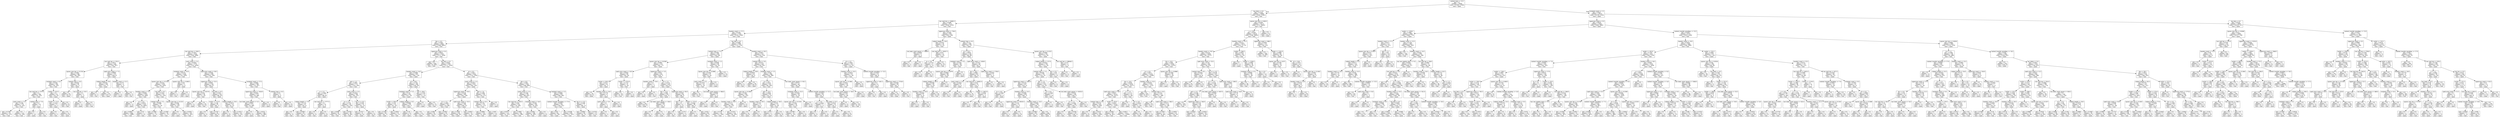 digraph Tree {
node [shape=box] ;
0 [label="content_type <= 12.5\ngini = 0.5\nsamples = 54000\nvalue = [27000, 27000]\nclass = spam"] ;
1 [label="has_html <= 0.5\ngini = 0.2259\nsamples = 24686\nvalue = [3205, 21481]\nclass = ham"] ;
0 -> 1 [labeldistance=2.5, labelangle=45, headlabel="True"] ;
2 [label="raw_mail_len <= 18485.5\ngini = 0.4588\nsamples = 8513\nvalue = [3034, 5479]\nclass = ham"] ;
1 -> 2 ;
3 [label="headers_count <= 17.5\ngini = 0.4149\nsamples = 7559\nvalue = [2220, 5339]\nclass = ham"] ;
2 -> 3 ;
4 [label="the <= 0.5\ngini = 0.3562\nsamples = 6464\nvalue = [1499, 4965]\nclass = ham"] ;
3 -> 4 ;
5 [label="raw_mail_len <= 240.5\ngini = 0.1823\nsamples = 3234\nvalue = [328, 2906]\nclass = ham"] ;
4 -> 5 ;
6 [label="raw_mail_len <= 233.5\ngini = 0.4871\nsamples = 460\nvalue = [193, 267]\nclass = ham"] ;
5 -> 6 ;
7 [label="spaces_over_len <= 0.1314\ngini = 0.3692\nsamples = 348\nvalue = [85, 263]\nclass = ham"] ;
6 -> 7 ;
8 [label="recipient_count <= 6.5\ngini = 0.2381\nsamples = 304\nvalue = [42, 262]\nclass = ham"] ;
7 -> 8 ;
9 [label="raw_mail_len <= 227.0\ngini = 0.2\nsamples = 284\nvalue = [32, 252]\nclass = ham"] ;
8 -> 9 ;
10 [label="parts_count <= 1.5\ngini = 0.168\nsamples = 270\nvalue = [25, 245]\nclass = ham"] ;
9 -> 10 ;
11 [label="gini = 0.2748\nsamples = 152\nvalue = [25, 127]\nclass = ham"] ;
10 -> 11 ;
12 [label="gini = 0.0\nsamples = 118\nvalue = [0, 118]\nclass = ham"] ;
10 -> 12 ;
13 [label="content_type <= 7.0\ngini = 0.5\nsamples = 14\nvalue = [7, 7]\nclass = spam"] ;
9 -> 13 ;
14 [label="gini = 0.0\nsamples = 7\nvalue = [7, 0]\nclass = spam"] ;
13 -> 14 ;
15 [label="gini = 0.0\nsamples = 7\nvalue = [0, 7]\nclass = ham"] ;
13 -> 15 ;
16 [label="mailer <= 412.5\ngini = 0.5\nsamples = 20\nvalue = [10, 10]\nclass = spam"] ;
8 -> 16 ;
17 [label="mailer <= 71.0\ngini = 0.1653\nsamples = 11\nvalue = [10, 1]\nclass = spam"] ;
16 -> 17 ;
18 [label="gini = 0.0\nsamples = 1\nvalue = [0, 1]\nclass = ham"] ;
17 -> 18 ;
19 [label="gini = 0.0\nsamples = 10\nvalue = [10, 0]\nclass = spam"] ;
17 -> 19 ;
20 [label="gini = 0.0\nsamples = 9\nvalue = [0, 9]\nclass = ham"] ;
16 -> 20 ;
21 [label="content_type <= 9.5\ngini = 0.0444\nsamples = 44\nvalue = [43, 1]\nclass = spam"] ;
7 -> 21 ;
22 [label="gini = 0.0\nsamples = 42\nvalue = [42, 0]\nclass = spam"] ;
21 -> 22 ;
23 [label="raw_mail_len <= 20.5\ngini = 0.5\nsamples = 2\nvalue = [1, 1]\nclass = spam"] ;
21 -> 23 ;
24 [label="gini = 0.0\nsamples = 1\nvalue = [1, 0]\nclass = spam"] ;
23 -> 24 ;
25 [label="gini = 0.0\nsamples = 1\nvalue = [0, 1]\nclass = ham"] ;
23 -> 25 ;
26 [label="spell_error_count <= 7.5\ngini = 0.0689\nsamples = 112\nvalue = [108, 4]\nclass = spam"] ;
6 -> 26 ;
27 [label="subject_length <= 8.0\ngini = 0.0183\nsamples = 108\nvalue = [107, 1]\nclass = spam"] ;
26 -> 27 ;
28 [label="gini = 0.0\nsamples = 1\nvalue = [0, 1]\nclass = ham"] ;
27 -> 28 ;
29 [label="gini = 0.0\nsamples = 107\nvalue = [107, 0]\nclass = spam"] ;
27 -> 29 ;
30 [label="headers_count <= 11.5\ngini = 0.375\nsamples = 4\nvalue = [1, 3]\nclass = ham"] ;
26 -> 30 ;
31 [label="gini = 0.0\nsamples = 1\nvalue = [1, 0]\nclass = spam"] ;
30 -> 31 ;
32 [label="gini = 0.0\nsamples = 3\nvalue = [0, 3]\nclass = ham"] ;
30 -> 32 ;
33 [label="parts_count <= 2.5\ngini = 0.0926\nsamples = 2774\nvalue = [135, 2639]\nclass = ham"] ;
5 -> 33 ;
34 [label="recipient_count <= 25.0\ngini = 0.0278\nsamples = 2338\nvalue = [33, 2305]\nclass = ham"] ;
33 -> 34 ;
35 [label="spaces_over_len <= 0.1218\ngini = 0.0254\nsamples = 2333\nvalue = [30, 2303]\nclass = ham"] ;
34 -> 35 ;
36 [label="headers_count <= 1.5\ngini = 0.0085\nsamples = 2102\nvalue = [9, 2093]\nclass = ham"] ;
35 -> 36 ;
37 [label="gini = 0.0\nsamples = 1\nvalue = [1, 0]\nclass = spam"] ;
36 -> 37 ;
38 [label="to <= 4.5\ngini = 0.0076\nsamples = 2101\nvalue = [8, 2093]\nclass = ham"] ;
36 -> 38 ;
39 [label="gini = 0.0067\nsamples = 2096\nvalue = [7, 2089]\nclass = ham"] ;
38 -> 39 ;
40 [label="gini = 0.32\nsamples = 5\nvalue = [1, 4]\nclass = ham"] ;
38 -> 40 ;
41 [label="has_link <= 0.5\ngini = 0.1653\nsamples = 231\nvalue = [21, 210]\nclass = ham"] ;
35 -> 41 ;
42 [label="content_type <= 7.5\ngini = 0.4996\nsamples = 37\nvalue = [18, 19]\nclass = ham"] ;
41 -> 42 ;
43 [label="gini = 0.1884\nsamples = 19\nvalue = [17, 2]\nclass = spam"] ;
42 -> 43 ;
44 [label="gini = 0.1049\nsamples = 18\nvalue = [1, 17]\nclass = ham"] ;
42 -> 44 ;
45 [label="spaces_over_len <= 0.1221\ngini = 0.0304\nsamples = 194\nvalue = [3, 191]\nclass = ham"] ;
41 -> 45 ;
46 [label="gini = 0.0\nsamples = 1\nvalue = [1, 0]\nclass = spam"] ;
45 -> 46 ;
47 [label="gini = 0.0205\nsamples = 193\nvalue = [2, 191]\nclass = ham"] ;
45 -> 47 ;
48 [label="spaces_over_len <= 0.0653\ngini = 0.48\nsamples = 5\nvalue = [3, 2]\nclass = spam"] ;
34 -> 48 ;
49 [label="gini = 0.0\nsamples = 2\nvalue = [0, 2]\nclass = ham"] ;
48 -> 49 ;
50 [label="gini = 0.0\nsamples = 3\nvalue = [3, 0]\nclass = spam"] ;
48 -> 50 ;
51 [label="spell_error_count <= 59.5\ngini = 0.3584\nsamples = 436\nvalue = [102, 334]\nclass = ham"] ;
33 -> 51 ;
52 [label="uppercase_count <= 22.5\ngini = 0.4901\nsamples = 156\nvalue = [89, 67]\nclass = spam"] ;
51 -> 52 ;
53 [label="spaces_over_len <= 0.0174\ngini = 0.054\nsamples = 36\nvalue = [1, 35]\nclass = ham"] ;
52 -> 53 ;
54 [label="gini = 0.0\nsamples = 1\nvalue = [1, 0]\nclass = spam"] ;
53 -> 54 ;
55 [label="gini = 0.0\nsamples = 35\nvalue = [0, 35]\nclass = ham"] ;
53 -> 55 ;
56 [label="has_link <= 0.5\ngini = 0.3911\nsamples = 120\nvalue = [88, 32]\nclass = spam"] ;
52 -> 56 ;
57 [label="mailer <= 122.0\ngini = 0.148\nsamples = 87\nvalue = [80, 7]\nclass = spam"] ;
56 -> 57 ;
58 [label="gini = 0.0\nsamples = 2\nvalue = [0, 2]\nclass = ham"] ;
57 -> 58 ;
59 [label="gini = 0.1107\nsamples = 85\nvalue = [80, 5]\nclass = spam"] ;
57 -> 59 ;
60 [label="subject_length <= 19.5\ngini = 0.3673\nsamples = 33\nvalue = [8, 25]\nclass = ham"] ;
56 -> 60 ;
61 [label="gini = 0.0\nsamples = 5\nvalue = [5, 0]\nclass = spam"] ;
60 -> 61 ;
62 [label="gini = 0.1913\nsamples = 28\nvalue = [3, 25]\nclass = ham"] ;
60 -> 62 ;
63 [label="recipient_count <= 17.5\ngini = 0.0885\nsamples = 280\nvalue = [13, 267]\nclass = ham"] ;
51 -> 63 ;
64 [label="uppercase_count <= 7416.0\ngini = 0.0633\nsamples = 275\nvalue = [9, 266]\nclass = ham"] ;
63 -> 64 ;
65 [label="raw_body_count_spaces <= 5.5\ngini = 0.0431\nsamples = 272\nvalue = [6, 266]\nclass = ham"] ;
64 -> 65 ;
66 [label="gini = 0.0\nsamples = 3\nvalue = [3, 0]\nclass = spam"] ;
65 -> 66 ;
67 [label="gini = 0.0221\nsamples = 269\nvalue = [3, 266]\nclass = ham"] ;
65 -> 67 ;
68 [label="gini = 0.0\nsamples = 3\nvalue = [3, 0]\nclass = spam"] ;
64 -> 68 ;
69 [label="content_type <= 6.5\ngini = 0.32\nsamples = 5\nvalue = [4, 1]\nclass = spam"] ;
63 -> 69 ;
70 [label="gini = 0.0\nsamples = 1\nvalue = [0, 1]\nclass = ham"] ;
69 -> 70 ;
71 [label="gini = 0.0\nsamples = 4\nvalue = [4, 0]\nclass = spam"] ;
69 -> 71 ;
72 [label="uppercase_count <= 0.5\ngini = 0.4622\nsamples = 3230\nvalue = [1171, 2059]\nclass = ham"] ;
4 -> 72 ;
73 [label="gini = 0.0\nsamples = 639\nvalue = [0, 639]\nclass = ham"] ;
72 -> 73 ;
74 [label="has_link <= 0.5\ngini = 0.4954\nsamples = 2591\nvalue = [1171, 1420]\nclass = ham"] ;
72 -> 74 ;
75 [label="headers_count <= 14.5\ngini = 0.3999\nsamples = 637\nvalue = [461, 176]\nclass = spam"] ;
74 -> 75 ;
76 [label="and <= 1.5\ngini = 0.4997\nsamples = 273\nvalue = [133, 140]\nclass = ham"] ;
75 -> 76 ;
77 [label="a <= 2.5\ngini = 0.2064\nsamples = 77\nvalue = [68, 9]\nclass = spam"] ;
76 -> 77 ;
78 [label="subject_length <= 7.0\ngini = 0.1123\nsamples = 67\nvalue = [63, 4]\nclass = spam"] ;
77 -> 78 ;
79 [label="gini = 0.0\nsamples = 2\nvalue = [0, 2]\nclass = ham"] ;
78 -> 79 ;
80 [label="gini = 0.0596\nsamples = 65\nvalue = [63, 2]\nclass = spam"] ;
78 -> 80 ;
81 [label="raw_mail_len <= 2777.5\ngini = 0.5\nsamples = 10\nvalue = [5, 5]\nclass = spam"] ;
77 -> 81 ;
82 [label="gini = 0.0\nsamples = 5\nvalue = [0, 5]\nclass = ham"] ;
81 -> 82 ;
83 [label="gini = 0.0\nsamples = 5\nvalue = [5, 0]\nclass = spam"] ;
81 -> 83 ;
84 [label="parts_count <= 2.5\ngini = 0.4433\nsamples = 196\nvalue = [65, 131]\nclass = ham"] ;
76 -> 84 ;
85 [label="in <= 2.5\ngini = 0.2793\nsamples = 143\nvalue = [24, 119]\nclass = ham"] ;
84 -> 85 ;
86 [label="gini = 0.4938\nsamples = 45\nvalue = [20, 25]\nclass = ham"] ;
85 -> 86 ;
87 [label="gini = 0.0783\nsamples = 98\nvalue = [4, 94]\nclass = ham"] ;
85 -> 87 ;
88 [label="has_cc <= 0.5\ngini = 0.3503\nsamples = 53\nvalue = [41, 12]\nclass = spam"] ;
84 -> 88 ;
89 [label="gini = 0.2227\nsamples = 47\nvalue = [41, 6]\nclass = spam"] ;
88 -> 89 ;
90 [label="gini = 0.0\nsamples = 6\nvalue = [0, 6]\nclass = ham"] ;
88 -> 90 ;
91 [label="of <= 30.5\ngini = 0.1782\nsamples = 364\nvalue = [328, 36]\nclass = spam"] ;
75 -> 91 ;
92 [label="recipient_count <= 1.5\ngini = 0.132\nsamples = 352\nvalue = [327, 25]\nclass = spam"] ;
91 -> 92 ;
93 [label="mailer <= 934.5\ngini = 0.318\nsamples = 121\nvalue = [97, 24]\nclass = spam"] ;
92 -> 93 ;
94 [label="gini = 0.1435\nsamples = 90\nvalue = [83, 7]\nclass = spam"] ;
93 -> 94 ;
95 [label="gini = 0.4953\nsamples = 31\nvalue = [14, 17]\nclass = ham"] ;
93 -> 95 ;
96 [label="subject_length <= 4.5\ngini = 0.0086\nsamples = 231\nvalue = [230, 1]\nclass = spam"] ;
92 -> 96 ;
97 [label="gini = 0.18\nsamples = 10\nvalue = [9, 1]\nclass = spam"] ;
96 -> 97 ;
98 [label="gini = 0.0\nsamples = 221\nvalue = [221, 0]\nclass = spam"] ;
96 -> 98 ;
99 [label="the <= 38.0\ngini = 0.1528\nsamples = 12\nvalue = [1, 11]\nclass = ham"] ;
91 -> 99 ;
100 [label="gini = 0.0\nsamples = 1\nvalue = [1, 0]\nclass = spam"] ;
99 -> 100 ;
101 [label="gini = 0.0\nsamples = 11\nvalue = [0, 11]\nclass = ham"] ;
99 -> 101 ;
102 [label="of <= 0.5\ngini = 0.4627\nsamples = 1954\nvalue = [710, 1244]\nclass = ham"] ;
74 -> 102 ;
103 [label="parts_count <= 1.5\ngini = 0.4833\nsamples = 612\nvalue = [362, 250]\nclass = spam"] ;
102 -> 103 ;
104 [label="uppercase_count <= 19.5\ngini = 0.4104\nsamples = 482\nvalue = [343, 139]\nclass = spam"] ;
103 -> 104 ;
105 [label="to <= 2.5\ngini = 0.4692\nsamples = 141\nvalue = [53, 88]\nclass = ham"] ;
104 -> 105 ;
106 [label="gini = 0.084\nsamples = 91\nvalue = [4, 87]\nclass = ham"] ;
105 -> 106 ;
107 [label="gini = 0.0392\nsamples = 50\nvalue = [49, 1]\nclass = spam"] ;
105 -> 107 ;
108 [label="spell_error_count <= 32.5\ngini = 0.2544\nsamples = 341\nvalue = [290, 51]\nclass = spam"] ;
104 -> 108 ;
109 [label="gini = 0.1658\nsamples = 318\nvalue = [289, 29]\nclass = spam"] ;
108 -> 109 ;
110 [label="gini = 0.0832\nsamples = 23\nvalue = [1, 22]\nclass = ham"] ;
108 -> 110 ;
111 [label="and <= 7.0\ngini = 0.2496\nsamples = 130\nvalue = [19, 111]\nclass = ham"] ;
103 -> 111 ;
112 [label="content_type <= 6.5\ngini = 0.1761\nsamples = 123\nvalue = [12, 111]\nclass = ham"] ;
111 -> 112 ;
113 [label="gini = 0.0868\nsamples = 110\nvalue = [5, 105]\nclass = ham"] ;
112 -> 113 ;
114 [label="gini = 0.497\nsamples = 13\nvalue = [7, 6]\nclass = spam"] ;
112 -> 114 ;
115 [label="gini = 0.0\nsamples = 7\nvalue = [7, 0]\nclass = spam"] ;
111 -> 115 ;
116 [label="the <= 6.5\ngini = 0.3841\nsamples = 1342\nvalue = [348, 994]\nclass = ham"] ;
102 -> 116 ;
117 [label="parts_count <= 1.5\ngini = 0.2146\nsamples = 720\nvalue = [88, 632]\nclass = ham"] ;
116 -> 117 ;
118 [label="raw_mail_len <= 633.5\ngini = 0.306\nsamples = 419\nvalue = [79, 340]\nclass = ham"] ;
117 -> 118 ;
119 [label="gini = 0.0575\nsamples = 135\nvalue = [4, 131]\nclass = ham"] ;
118 -> 119 ;
120 [label="gini = 0.3887\nsamples = 284\nvalue = [75, 209]\nclass = ham"] ;
118 -> 120 ;
121 [label="recipient_count <= 14.0\ngini = 0.058\nsamples = 301\nvalue = [9, 292]\nclass = ham"] ;
117 -> 121 ;
122 [label="gini = 0.0395\nsamples = 298\nvalue = [6, 292]\nclass = ham"] ;
121 -> 122 ;
123 [label="gini = 0.0\nsamples = 3\nvalue = [3, 0]\nclass = spam"] ;
121 -> 123 ;
124 [label="recipient_count <= 1.5\ngini = 0.4866\nsamples = 622\nvalue = [260, 362]\nclass = ham"] ;
116 -> 124 ;
125 [label="content_transfer_encoding, <= 17.0\ngini = 0.4585\nsamples = 545\nvalue = [194, 351]\nclass = ham"] ;
124 -> 125 ;
126 [label="gini = 0.447\nsamples = 86\nvalue = [57, 29]\nclass = spam"] ;
125 -> 126 ;
127 [label="gini = 0.4188\nsamples = 459\nvalue = [137, 322]\nclass = ham"] ;
125 -> 127 ;
128 [label="has_cc <= 0.5\ngini = 0.2449\nsamples = 77\nvalue = [66, 11]\nclass = spam"] ;
124 -> 128 ;
129 [label="gini = 0.0894\nsamples = 64\nvalue = [61, 3]\nclass = spam"] ;
128 -> 129 ;
130 [label="gini = 0.4734\nsamples = 13\nvalue = [5, 8]\nclass = ham"] ;
128 -> 130 ;
131 [label="has_link <= 0.5\ngini = 0.4498\nsamples = 1095\nvalue = [721, 374]\nclass = spam"] ;
3 -> 131 ;
132 [label="content_type <= 7.5\ngini = 0.1904\nsamples = 563\nvalue = [503, 60]\nclass = spam"] ;
131 -> 132 ;
133 [label="spaces_over_len <= 0.0166\ngini = 0.0995\nsamples = 514\nvalue = [487, 27]\nclass = spam"] ;
132 -> 133 ;
134 [label="spell_error_count <= 10.0\ngini = 0.3658\nsamples = 83\nvalue = [63, 20]\nclass = spam"] ;
133 -> 134 ;
135 [label="mailer <= 933.5\ngini = 0.0317\nsamples = 62\nvalue = [61, 1]\nclass = spam"] ;
134 -> 135 ;
136 [label="gini = 0.0\nsamples = 56\nvalue = [56, 0]\nclass = spam"] ;
135 -> 136 ;
137 [label="headers_count <= 19.5\ngini = 0.2778\nsamples = 6\nvalue = [5, 1]\nclass = spam"] ;
135 -> 137 ;
138 [label="parts_count <= 2.0\ngini = 0.5\nsamples = 2\nvalue = [1, 1]\nclass = spam"] ;
137 -> 138 ;
139 [label="gini = 0.0\nsamples = 1\nvalue = [0, 1]\nclass = ham"] ;
138 -> 139 ;
140 [label="gini = 0.0\nsamples = 1\nvalue = [1, 0]\nclass = spam"] ;
138 -> 140 ;
141 [label="gini = 0.0\nsamples = 4\nvalue = [4, 0]\nclass = spam"] ;
137 -> 141 ;
142 [label="mailer <= 1225.0\ngini = 0.1723\nsamples = 21\nvalue = [2, 19]\nclass = ham"] ;
134 -> 142 ;
143 [label="gini = 0.0\nsamples = 19\nvalue = [0, 19]\nclass = ham"] ;
142 -> 143 ;
144 [label="gini = 0.0\nsamples = 2\nvalue = [2, 0]\nclass = spam"] ;
142 -> 144 ;
145 [label="uppercase_count <= 1.0\ngini = 0.032\nsamples = 431\nvalue = [424, 7]\nclass = spam"] ;
133 -> 145 ;
146 [label="headers_count <= 19.5\ngini = 0.5\nsamples = 2\nvalue = [1, 1]\nclass = spam"] ;
145 -> 146 ;
147 [label="gini = 0.0\nsamples = 1\nvalue = [1, 0]\nclass = spam"] ;
146 -> 147 ;
148 [label="gini = 0.0\nsamples = 1\nvalue = [0, 1]\nclass = ham"] ;
146 -> 148 ;
149 [label="of <= 7.5\ngini = 0.0276\nsamples = 429\nvalue = [423, 6]\nclass = spam"] ;
145 -> 149 ;
150 [label="the <= 13.5\ngini = 0.006\nsamples = 335\nvalue = [334, 1]\nclass = spam"] ;
149 -> 150 ;
151 [label="gini = 0.0\nsamples = 302\nvalue = [302, 0]\nclass = spam"] ;
150 -> 151 ;
152 [label="raw_body_count_spaces <= 158.5\ngini = 0.0588\nsamples = 33\nvalue = [32, 1]\nclass = spam"] ;
150 -> 152 ;
153 [label="gini = 0.0\nsamples = 1\nvalue = [0, 1]\nclass = ham"] ;
152 -> 153 ;
154 [label="gini = 0.0\nsamples = 32\nvalue = [32, 0]\nclass = spam"] ;
152 -> 154 ;
155 [label="uppercase_count <= 95.0\ngini = 0.1007\nsamples = 94\nvalue = [89, 5]\nclass = spam"] ;
149 -> 155 ;
156 [label="and <= 5.0\ngini = 0.5\nsamples = 6\nvalue = [3, 3]\nclass = spam"] ;
155 -> 156 ;
157 [label="gini = 0.0\nsamples = 2\nvalue = [0, 2]\nclass = ham"] ;
156 -> 157 ;
158 [label="gini = 0.375\nsamples = 4\nvalue = [3, 1]\nclass = spam"] ;
156 -> 158 ;
159 [label="mailer <= 275.0\ngini = 0.0444\nsamples = 88\nvalue = [86, 2]\nclass = spam"] ;
155 -> 159 ;
160 [label="gini = 0.5\nsamples = 2\nvalue = [1, 1]\nclass = spam"] ;
159 -> 160 ;
161 [label="gini = 0.023\nsamples = 86\nvalue = [85, 1]\nclass = spam"] ;
159 -> 161 ;
162 [label="recipient_count <= 1.5\ngini = 0.4398\nsamples = 49\nvalue = [16, 33]\nclass = ham"] ;
132 -> 162 ;
163 [label="spaces_over_len <= 0.2088\ngini = 0.1928\nsamples = 37\nvalue = [4, 33]\nclass = ham"] ;
162 -> 163 ;
164 [label="parts_count <= 2.5\ngini = 0.1078\nsamples = 35\nvalue = [2, 33]\nclass = ham"] ;
163 -> 164 ;
165 [label="gini = 0.0\nsamples = 32\nvalue = [0, 32]\nclass = ham"] ;
164 -> 165 ;
166 [label="raw_body_count_spaces <= 684.0\ngini = 0.4444\nsamples = 3\nvalue = [2, 1]\nclass = spam"] ;
164 -> 166 ;
167 [label="gini = 0.0\nsamples = 2\nvalue = [2, 0]\nclass = spam"] ;
166 -> 167 ;
168 [label="gini = 0.0\nsamples = 1\nvalue = [0, 1]\nclass = ham"] ;
166 -> 168 ;
169 [label="gini = 0.0\nsamples = 2\nvalue = [2, 0]\nclass = spam"] ;
163 -> 169 ;
170 [label="gini = 0.0\nsamples = 12\nvalue = [12, 0]\nclass = spam"] ;
162 -> 170 ;
171 [label="headers_count <= 20.5\ngini = 0.4837\nsamples = 532\nvalue = [218, 314]\nclass = ham"] ;
131 -> 171 ;
172 [label="content_type <= 3.0\ngini = 0.4375\nsamples = 430\nvalue = [139, 291]\nclass = ham"] ;
171 -> 172 ;
173 [label="subject_length <= 29.0\ngini = 0.0928\nsamples = 41\nvalue = [39, 2]\nclass = spam"] ;
172 -> 173 ;
174 [label="gini = 0.0\nsamples = 2\nvalue = [0, 2]\nclass = ham"] ;
173 -> 174 ;
175 [label="gini = 0.0\nsamples = 39\nvalue = [39, 0]\nclass = spam"] ;
173 -> 175 ;
176 [label="recipient_count <= 1.5\ngini = 0.382\nsamples = 389\nvalue = [100, 289]\nclass = ham"] ;
172 -> 176 ;
177 [label="in <= 9.5\ngini = 0.3025\nsamples = 323\nvalue = [60, 263]\nclass = ham"] ;
176 -> 177 ;
178 [label="spaces_over_len <= 0.2363\ngini = 0.2407\nsamples = 293\nvalue = [41, 252]\nclass = ham"] ;
177 -> 178 ;
179 [label="headers_count <= 18.5\ngini = 0.2277\nsamples = 290\nvalue = [38, 252]\nclass = ham"] ;
178 -> 179 ;
180 [label="gini = 0.1372\nsamples = 162\nvalue = [12, 150]\nclass = ham"] ;
179 -> 180 ;
181 [label="gini = 0.3237\nsamples = 128\nvalue = [26, 102]\nclass = ham"] ;
179 -> 181 ;
182 [label="gini = 0.0\nsamples = 3\nvalue = [3, 0]\nclass = spam"] ;
178 -> 182 ;
183 [label="and <= 23.5\ngini = 0.4644\nsamples = 30\nvalue = [19, 11]\nclass = spam"] ;
177 -> 183 ;
184 [label="headers_count <= 19.5\ngini = 0.1107\nsamples = 17\nvalue = [16, 1]\nclass = spam"] ;
183 -> 184 ;
185 [label="gini = 0.0\nsamples = 16\nvalue = [16, 0]\nclass = spam"] ;
184 -> 185 ;
186 [label="gini = 0.0\nsamples = 1\nvalue = [0, 1]\nclass = ham"] ;
184 -> 186 ;
187 [label="subject_length <= 29.5\ngini = 0.355\nsamples = 13\nvalue = [3, 10]\nclass = ham"] ;
183 -> 187 ;
188 [label="gini = 0.375\nsamples = 4\nvalue = [3, 1]\nclass = spam"] ;
187 -> 188 ;
189 [label="gini = 0.0\nsamples = 9\nvalue = [0, 9]\nclass = ham"] ;
187 -> 189 ;
190 [label="raw_body_count_spaces <= 85.5\ngini = 0.4775\nsamples = 66\nvalue = [40, 26]\nclass = spam"] ;
176 -> 190 ;
191 [label="recipient_count <= 31.5\ngini = 0.2934\nsamples = 28\nvalue = [5, 23]\nclass = ham"] ;
190 -> 191 ;
192 [label="spaces_over_len <= 0.1216\ngini = 0.2041\nsamples = 26\nvalue = [3, 23]\nclass = ham"] ;
191 -> 192 ;
193 [label="gini = 0.0799\nsamples = 24\nvalue = [1, 23]\nclass = ham"] ;
192 -> 193 ;
194 [label="gini = 0.0\nsamples = 2\nvalue = [2, 0]\nclass = spam"] ;
192 -> 194 ;
195 [label="gini = 0.0\nsamples = 2\nvalue = [2, 0]\nclass = spam"] ;
191 -> 195 ;
196 [label="content_transfer_encoding, <= 11.5\ngini = 0.1454\nsamples = 38\nvalue = [35, 3]\nclass = spam"] ;
190 -> 196 ;
197 [label="a <= 5.0\ngini = 0.4444\nsamples = 3\nvalue = [1, 2]\nclass = ham"] ;
196 -> 197 ;
198 [label="gini = 0.0\nsamples = 2\nvalue = [0, 2]\nclass = ham"] ;
197 -> 198 ;
199 [label="gini = 0.0\nsamples = 1\nvalue = [1, 0]\nclass = spam"] ;
197 -> 199 ;
200 [label="has_body <= 0.5\ngini = 0.0555\nsamples = 35\nvalue = [34, 1]\nclass = spam"] ;
196 -> 200 ;
201 [label="gini = 0.5\nsamples = 2\nvalue = [1, 1]\nclass = spam"] ;
200 -> 201 ;
202 [label="gini = 0.0\nsamples = 33\nvalue = [33, 0]\nclass = spam"] ;
200 -> 202 ;
203 [label="of <= 3.5\ngini = 0.3493\nsamples = 102\nvalue = [79, 23]\nclass = spam"] ;
171 -> 203 ;
204 [label="headers_count <= 23.5\ngini = 0.4824\nsamples = 32\nvalue = [13, 19]\nclass = ham"] ;
203 -> 204 ;
205 [label="spaces_over_len <= 0.1384\ngini = 0.3935\nsamples = 26\nvalue = [7, 19]\nclass = ham"] ;
204 -> 205 ;
206 [label="raw_body_count_spaces <= 28.0\ngini = 0.2355\nsamples = 22\nvalue = [3, 19]\nclass = ham"] ;
205 -> 206 ;
207 [label="gini = 0.0\nsamples = 3\nvalue = [3, 0]\nclass = spam"] ;
206 -> 207 ;
208 [label="gini = 0.0\nsamples = 19\nvalue = [0, 19]\nclass = ham"] ;
206 -> 208 ;
209 [label="gini = 0.0\nsamples = 4\nvalue = [4, 0]\nclass = spam"] ;
205 -> 209 ;
210 [label="gini = 0.0\nsamples = 6\nvalue = [6, 0]\nclass = spam"] ;
204 -> 210 ;
211 [label="content_transfer_encoding, <= 13.5\ngini = 0.1078\nsamples = 70\nvalue = [66, 4]\nclass = spam"] ;
203 -> 211 ;
212 [label="uppercase_count <= 401.5\ngini = 0.5\nsamples = 6\nvalue = [3, 3]\nclass = spam"] ;
211 -> 212 ;
213 [label="gini = 0.0\nsamples = 3\nvalue = [0, 3]\nclass = ham"] ;
212 -> 213 ;
214 [label="gini = 0.0\nsamples = 3\nvalue = [3, 0]\nclass = spam"] ;
212 -> 214 ;
215 [label="uppercase_count <= 2718.0\ngini = 0.0308\nsamples = 64\nvalue = [63, 1]\nclass = spam"] ;
211 -> 215 ;
216 [label="gini = 0.0\nsamples = 63\nvalue = [63, 0]\nclass = spam"] ;
215 -> 216 ;
217 [label="gini = 0.0\nsamples = 1\nvalue = [0, 1]\nclass = ham"] ;
215 -> 217 ;
218 [label="uppercase_count <= 739.0\ngini = 0.2504\nsamples = 954\nvalue = [814, 140]\nclass = spam"] ;
2 -> 218 ;
219 [label="subject_length <= 16.0\ngini = 0.1014\nsamples = 56\nvalue = [3, 53]\nclass = ham"] ;
218 -> 219 ;
220 [label="raw_body_count_spaces <= 1069.0\ngini = 0.4444\nsamples = 3\nvalue = [2, 1]\nclass = spam"] ;
219 -> 220 ;
221 [label="gini = 0.0\nsamples = 1\nvalue = [0, 1]\nclass = ham"] ;
220 -> 221 ;
222 [label="gini = 0.0\nsamples = 2\nvalue = [2, 0]\nclass = spam"] ;
220 -> 222 ;
223 [label="raw_mail_len <= 19347.5\ngini = 0.037\nsamples = 53\nvalue = [1, 52]\nclass = ham"] ;
219 -> 223 ;
224 [label="in <= 3.0\ngini = 0.2778\nsamples = 6\nvalue = [1, 5]\nclass = ham"] ;
223 -> 224 ;
225 [label="gini = 0.0\nsamples = 1\nvalue = [1, 0]\nclass = spam"] ;
224 -> 225 ;
226 [label="gini = 0.0\nsamples = 5\nvalue = [0, 5]\nclass = ham"] ;
224 -> 226 ;
227 [label="gini = 0.0\nsamples = 47\nvalue = [0, 47]\nclass = ham"] ;
223 -> 227 ;
228 [label="content_type <= 6.5\ngini = 0.175\nsamples = 898\nvalue = [811, 87]\nclass = spam"] ;
218 -> 228 ;
229 [label="in <= 32.5\ngini = 0.4918\nsamples = 156\nvalue = [88, 68]\nclass = spam"] ;
228 -> 229 ;
230 [label="recipient_count <= 3.5\ngini = 0.1362\nsamples = 68\nvalue = [5, 63]\nclass = ham"] ;
229 -> 230 ;
231 [label="spaces_over_len <= 0.2076\ngini = 0.0868\nsamples = 66\nvalue = [3, 63]\nclass = ham"] ;
230 -> 231 ;
232 [label="subject_length <= 30.5\ngini = 0.0596\nsamples = 65\nvalue = [2, 63]\nclass = ham"] ;
231 -> 232 ;
233 [label="headers_count <= 14.0\ngini = 0.4444\nsamples = 6\nvalue = [2, 4]\nclass = ham"] ;
232 -> 233 ;
234 [label="gini = 0.0\nsamples = 2\nvalue = [2, 0]\nclass = spam"] ;
233 -> 234 ;
235 [label="gini = 0.0\nsamples = 4\nvalue = [0, 4]\nclass = ham"] ;
233 -> 235 ;
236 [label="gini = 0.0\nsamples = 59\nvalue = [0, 59]\nclass = ham"] ;
232 -> 236 ;
237 [label="gini = 0.0\nsamples = 1\nvalue = [1, 0]\nclass = spam"] ;
231 -> 237 ;
238 [label="gini = 0.0\nsamples = 2\nvalue = [2, 0]\nclass = spam"] ;
230 -> 238 ;
239 [label="spell_error_count <= 1438.0\ngini = 0.1072\nsamples = 88\nvalue = [83, 5]\nclass = spam"] ;
229 -> 239 ;
240 [label="for <= 18.5\ngini = 0.0681\nsamples = 85\nvalue = [82, 3]\nclass = spam"] ;
239 -> 240 ;
241 [label="parts_count <= 2.0\ngini = 0.4444\nsamples = 6\nvalue = [4, 2]\nclass = spam"] ;
240 -> 241 ;
242 [label="gini = 0.0\nsamples = 2\nvalue = [0, 2]\nclass = ham"] ;
241 -> 242 ;
243 [label="gini = 0.0\nsamples = 4\nvalue = [4, 0]\nclass = spam"] ;
241 -> 243 ;
244 [label="raw_mail_len <= 44401.0\ngini = 0.025\nsamples = 79\nvalue = [78, 1]\nclass = spam"] ;
240 -> 244 ;
245 [label="gini = 0.0\nsamples = 76\nvalue = [76, 0]\nclass = spam"] ;
244 -> 245 ;
246 [label="mailer <= 1007.0\ngini = 0.4444\nsamples = 3\nvalue = [2, 1]\nclass = spam"] ;
244 -> 246 ;
247 [label="gini = 0.0\nsamples = 2\nvalue = [2, 0]\nclass = spam"] ;
246 -> 247 ;
248 [label="gini = 0.0\nsamples = 1\nvalue = [0, 1]\nclass = ham"] ;
246 -> 248 ;
249 [label="spell_error_count <= 1736.5\ngini = 0.4444\nsamples = 3\nvalue = [1, 2]\nclass = ham"] ;
239 -> 249 ;
250 [label="gini = 0.0\nsamples = 2\nvalue = [0, 2]\nclass = ham"] ;
249 -> 250 ;
251 [label="gini = 0.0\nsamples = 1\nvalue = [1, 0]\nclass = spam"] ;
249 -> 251 ;
252 [label="spaces_over_len <= 0.2222\ngini = 0.0499\nsamples = 742\nvalue = [723, 19]\nclass = spam"] ;
228 -> 252 ;
253 [label="subject_length <= 127.0\ngini = 0.0424\nsamples = 738\nvalue = [722, 16]\nclass = spam"] ;
252 -> 253 ;
254 [label="content_type <= 7.5\ngini = 0.0348\nsamples = 733\nvalue = [720, 13]\nclass = spam"] ;
253 -> 254 ;
255 [label="uppercase_count <= 1495.0\ngini = 0.0129\nsamples = 617\nvalue = [613, 4]\nclass = spam"] ;
254 -> 255 ;
256 [label="in <= 4.0\ngini = 0.2449\nsamples = 7\nvalue = [6, 1]\nclass = spam"] ;
255 -> 256 ;
257 [label="gini = 0.0\nsamples = 1\nvalue = [0, 1]\nclass = ham"] ;
256 -> 257 ;
258 [label="gini = 0.0\nsamples = 6\nvalue = [6, 0]\nclass = spam"] ;
256 -> 258 ;
259 [label="headers_count <= 13.5\ngini = 0.0098\nsamples = 610\nvalue = [607, 3]\nclass = spam"] ;
255 -> 259 ;
260 [label="uppercase_count <= 20535.5\ngini = 0.142\nsamples = 13\nvalue = [12, 1]\nclass = spam"] ;
259 -> 260 ;
261 [label="gini = 0.0\nsamples = 1\nvalue = [0, 1]\nclass = ham"] ;
260 -> 261 ;
262 [label="gini = 0.0\nsamples = 12\nvalue = [12, 0]\nclass = spam"] ;
260 -> 262 ;
263 [label="headers_count <= 14.5\ngini = 0.0067\nsamples = 597\nvalue = [595, 2]\nclass = spam"] ;
259 -> 263 ;
264 [label="gini = 0.0396\nsamples = 99\nvalue = [97, 2]\nclass = spam"] ;
263 -> 264 ;
265 [label="gini = 0.0\nsamples = 498\nvalue = [498, 0]\nclass = spam"] ;
263 -> 265 ;
266 [label="the <= 2.5\ngini = 0.1431\nsamples = 116\nvalue = [107, 9]\nclass = spam"] ;
254 -> 266 ;
267 [label="in <= 0.5\ngini = 0.2449\nsamples = 7\nvalue = [1, 6]\nclass = ham"] ;
266 -> 267 ;
268 [label="gini = 0.0\nsamples = 1\nvalue = [1, 0]\nclass = spam"] ;
267 -> 268 ;
269 [label="gini = 0.0\nsamples = 6\nvalue = [0, 6]\nclass = ham"] ;
267 -> 269 ;
270 [label="raw_body_count_spaces <= 6335.0\ngini = 0.0535\nsamples = 109\nvalue = [106, 3]\nclass = spam"] ;
266 -> 270 ;
271 [label="to <= 1.5\ngini = 0.0364\nsamples = 108\nvalue = [106, 2]\nclass = spam"] ;
270 -> 271 ;
272 [label="gini = 0.0\nsamples = 1\nvalue = [0, 1]\nclass = ham"] ;
271 -> 272 ;
273 [label="gini = 0.0185\nsamples = 107\nvalue = [106, 1]\nclass = spam"] ;
271 -> 273 ;
274 [label="gini = 0.0\nsamples = 1\nvalue = [0, 1]\nclass = ham"] ;
270 -> 274 ;
275 [label="the <= 0.5\ngini = 0.48\nsamples = 5\nvalue = [2, 3]\nclass = ham"] ;
253 -> 275 ;
276 [label="gini = 0.0\nsamples = 3\nvalue = [0, 3]\nclass = ham"] ;
275 -> 276 ;
277 [label="gini = 0.0\nsamples = 2\nvalue = [2, 0]\nclass = spam"] ;
275 -> 277 ;
278 [label="raw_mail_len <= 88046.5\ngini = 0.375\nsamples = 4\nvalue = [1, 3]\nclass = ham"] ;
252 -> 278 ;
279 [label="gini = 0.0\nsamples = 3\nvalue = [0, 3]\nclass = ham"] ;
278 -> 279 ;
280 [label="gini = 0.0\nsamples = 1\nvalue = [1, 0]\nclass = spam"] ;
278 -> 280 ;
281 [label="spaces_over_len <= 0.8015\ngini = 0.0209\nsamples = 16173\nvalue = [171, 16002]\nclass = ham"] ;
1 -> 281 ;
282 [label="a <= 19.5\ngini = 0.0182\nsamples = 16150\nvalue = [148, 16002]\nclass = ham"] ;
281 -> 282 ;
283 [label="headers_count <= 21.5\ngini = 0.0131\nsamples = 15875\nvalue = [105, 15770]\nclass = ham"] ;
282 -> 283 ;
284 [label="headers_count <= 18.5\ngini = 0.0116\nsamples = 15829\nvalue = [92, 15737]\nclass = ham"] ;
283 -> 284 ;
285 [label="the <= 50.5\ngini = 0.008\nsamples = 15385\nvalue = [62, 15323]\nclass = ham"] ;
284 -> 285 ;
286 [label="to <= 8.5\ngini = 0.0071\nsamples = 15335\nvalue = [55, 15280]\nclass = ham"] ;
285 -> 286 ;
287 [label="the <= 18.5\ngini = 0.0039\nsamples = 14185\nvalue = [28, 14157]\nclass = ham"] ;
286 -> 287 ;
288 [label="spell_error_count <= 18.5\ngini = 0.0037\nsamples = 14153\nvalue = [26, 14127]\nclass = ham"] ;
287 -> 288 ;
289 [label="content_type <= 3.0\ngini = 0.0279\nsamples = 635\nvalue = [9, 626]\nclass = ham"] ;
288 -> 289 ;
290 [label="gini = 0.0\nsamples = 4\nvalue = [4, 0]\nclass = spam"] ;
289 -> 290 ;
291 [label="gini = 0.0157\nsamples = 631\nvalue = [5, 626]\nclass = ham"] ;
289 -> 291 ;
292 [label="mailer <= 355.0\ngini = 0.0025\nsamples = 13518\nvalue = [17, 13501]\nclass = ham"] ;
288 -> 292 ;
293 [label="gini = 0.0383\nsamples = 307\nvalue = [6, 301]\nclass = ham"] ;
292 -> 293 ;
294 [label="gini = 0.0017\nsamples = 13211\nvalue = [11, 13200]\nclass = ham"] ;
292 -> 294 ;
295 [label="a <= 1.0\ngini = 0.1172\nsamples = 32\nvalue = [2, 30]\nclass = ham"] ;
287 -> 295 ;
296 [label="gini = 0.0\nsamples = 1\nvalue = [1, 0]\nclass = spam"] ;
295 -> 296 ;
297 [label="for <= 9.5\ngini = 0.0624\nsamples = 31\nvalue = [1, 30]\nclass = ham"] ;
295 -> 297 ;
298 [label="gini = 0.0\nsamples = 30\nvalue = [0, 30]\nclass = ham"] ;
297 -> 298 ;
299 [label="gini = 0.0\nsamples = 1\nvalue = [1, 0]\nclass = spam"] ;
297 -> 299 ;
300 [label="headers_count <= 13.5\ngini = 0.0459\nsamples = 1150\nvalue = [27, 1123]\nclass = ham"] ;
286 -> 300 ;
301 [label="gini = 0.0\nsamples = 937\nvalue = [0, 937]\nclass = ham"] ;
300 -> 301 ;
302 [label="content_type <= 6.5\ngini = 0.2214\nsamples = 213\nvalue = [27, 186]\nclass = ham"] ;
300 -> 302 ;
303 [label="gini = 0.0\nsamples = 97\nvalue = [0, 97]\nclass = ham"] ;
302 -> 303 ;
304 [label="spell_error_count <= 264.5\ngini = 0.3572\nsamples = 116\nvalue = [27, 89]\nclass = ham"] ;
302 -> 304 ;
305 [label="gini = 0.1928\nsamples = 74\nvalue = [8, 66]\nclass = ham"] ;
304 -> 305 ;
306 [label="gini = 0.4955\nsamples = 42\nvalue = [19, 23]\nclass = ham"] ;
304 -> 306 ;
307 [label="spaces_over_len <= 0.0966\ngini = 0.2408\nsamples = 50\nvalue = [7, 43]\nclass = ham"] ;
285 -> 307 ;
308 [label="gini = 0.0\nsamples = 7\nvalue = [7, 0]\nclass = spam"] ;
307 -> 308 ;
309 [label="gini = 0.0\nsamples = 43\nvalue = [0, 43]\nclass = ham"] ;
307 -> 309 ;
310 [label="spell_error_count <= 23.5\ngini = 0.126\nsamples = 444\nvalue = [30, 414]\nclass = ham"] ;
284 -> 310 ;
311 [label="content_type <= 9.5\ngini = 0.4444\nsamples = 27\nvalue = [18, 9]\nclass = spam"] ;
310 -> 311 ;
312 [label="gini = 0.0\nsamples = 18\nvalue = [18, 0]\nclass = spam"] ;
311 -> 312 ;
313 [label="gini = 0.0\nsamples = 9\nvalue = [0, 9]\nclass = ham"] ;
311 -> 313 ;
314 [label="has_cc <= 0.5\ngini = 0.0559\nsamples = 417\nvalue = [12, 405]\nclass = ham"] ;
310 -> 314 ;
315 [label="to <= 17.0\ngini = 0.0244\nsamples = 405\nvalue = [5, 400]\nclass = ham"] ;
314 -> 315 ;
316 [label="and <= 5.5\ngini = 0.0149\nsamples = 399\nvalue = [3, 396]\nclass = ham"] ;
315 -> 316 ;
317 [label="gini = 0.0\nsamples = 353\nvalue = [0, 353]\nclass = ham"] ;
316 -> 317 ;
318 [label="uppercase_count <= 244.0\ngini = 0.1219\nsamples = 46\nvalue = [3, 43]\nclass = ham"] ;
316 -> 318 ;
319 [label="gini = 0.4444\nsamples = 3\nvalue = [2, 1]\nclass = spam"] ;
318 -> 319 ;
320 [label="gini = 0.0454\nsamples = 43\nvalue = [1, 42]\nclass = ham"] ;
318 -> 320 ;
321 [label="raw_body_count_spaces <= 947.0\ngini = 0.4444\nsamples = 6\nvalue = [2, 4]\nclass = ham"] ;
315 -> 321 ;
322 [label="gini = 0.0\nsamples = 2\nvalue = [2, 0]\nclass = spam"] ;
321 -> 322 ;
323 [label="gini = 0.0\nsamples = 4\nvalue = [0, 4]\nclass = ham"] ;
321 -> 323 ;
324 [label="spell_error_count <= 186.0\ngini = 0.4861\nsamples = 12\nvalue = [7, 5]\nclass = spam"] ;
314 -> 324 ;
325 [label="spell_error_count <= 44.0\ngini = 0.2778\nsamples = 6\nvalue = [1, 5]\nclass = ham"] ;
324 -> 325 ;
326 [label="gini = 0.0\nsamples = 1\nvalue = [1, 0]\nclass = spam"] ;
325 -> 326 ;
327 [label="gini = 0.0\nsamples = 5\nvalue = [0, 5]\nclass = ham"] ;
325 -> 327 ;
328 [label="gini = 0.0\nsamples = 6\nvalue = [6, 0]\nclass = spam"] ;
324 -> 328 ;
329 [label="mailer <= 294.5\ngini = 0.4055\nsamples = 46\nvalue = [13, 33]\nclass = ham"] ;
283 -> 329 ;
330 [label="gini = 0.0\nsamples = 7\nvalue = [7, 0]\nclass = spam"] ;
329 -> 330 ;
331 [label="mailer <= 1336.5\ngini = 0.2604\nsamples = 39\nvalue = [6, 33]\nclass = ham"] ;
329 -> 331 ;
332 [label="recipient_count <= 5.5\ngini = 0.0666\nsamples = 29\nvalue = [1, 28]\nclass = ham"] ;
331 -> 332 ;
333 [label="gini = 0.0\nsamples = 28\nvalue = [0, 28]\nclass = ham"] ;
332 -> 333 ;
334 [label="gini = 0.0\nsamples = 1\nvalue = [1, 0]\nclass = spam"] ;
332 -> 334 ;
335 [label="the <= 8.5\ngini = 0.5\nsamples = 10\nvalue = [5, 5]\nclass = spam"] ;
331 -> 335 ;
336 [label="gini = 0.0\nsamples = 5\nvalue = [0, 5]\nclass = ham"] ;
335 -> 336 ;
337 [label="gini = 0.0\nsamples = 5\nvalue = [5, 0]\nclass = spam"] ;
335 -> 337 ;
338 [label="uppercase_count <= 698.5\ngini = 0.2638\nsamples = 275\nvalue = [43, 232]\nclass = ham"] ;
282 -> 338 ;
339 [label="gini = 0.0\nsamples = 206\nvalue = [0, 206]\nclass = ham"] ;
338 -> 339 ;
340 [label="mailer <= 1141.0\ngini = 0.4696\nsamples = 69\nvalue = [43, 26]\nclass = spam"] ;
338 -> 340 ;
341 [label="spaces_over_len <= 0.071\ngini = 0.2188\nsamples = 24\nvalue = [3, 21]\nclass = ham"] ;
340 -> 341 ;
342 [label="gini = 0.0\nsamples = 3\nvalue = [3, 0]\nclass = spam"] ;
341 -> 342 ;
343 [label="gini = 0.0\nsamples = 21\nvalue = [0, 21]\nclass = ham"] ;
341 -> 343 ;
344 [label="of <= 19.0\ngini = 0.1975\nsamples = 45\nvalue = [40, 5]\nclass = spam"] ;
340 -> 344 ;
345 [label="gini = 0.0\nsamples = 3\nvalue = [0, 3]\nclass = ham"] ;
344 -> 345 ;
346 [label="spaces_over_len <= 0.1831\ngini = 0.0907\nsamples = 42\nvalue = [40, 2]\nclass = spam"] ;
344 -> 346 ;
347 [label="headers_count <= 13.0\ngini = 0.0476\nsamples = 41\nvalue = [40, 1]\nclass = spam"] ;
346 -> 347 ;
348 [label="gini = 0.0\nsamples = 1\nvalue = [0, 1]\nclass = ham"] ;
347 -> 348 ;
349 [label="gini = 0.0\nsamples = 40\nvalue = [40, 0]\nclass = spam"] ;
347 -> 349 ;
350 [label="gini = 0.0\nsamples = 1\nvalue = [0, 1]\nclass = ham"] ;
346 -> 350 ;
351 [label="gini = 0.0\nsamples = 23\nvalue = [23, 0]\nclass = spam"] ;
281 -> 351 ;
352 [label="recipient_count <= 1.5\ngini = 0.3057\nsamples = 29314\nvalue = [23795, 5519]\nclass = spam"] ;
0 -> 352 [labeldistance=2.5, labelangle=-45, headlabel="False"] ;
353 [label="uppercase_count <= 0.5\ngini = 0.4979\nsamples = 10647\nvalue = [5665, 4982]\nclass = spam"] ;
352 -> 353 ;
354 [label="mailer <= 1329.5\ngini = 0.2862\nsamples = 4468\nvalue = [3695, 773]\nclass = spam"] ;
353 -> 354 ;
355 [label="headers_count <= 17.5\ngini = 0.0377\nsamples = 521\nvalue = [10, 511]\nclass = ham"] ;
354 -> 355 ;
356 [label="spaces_over_len <= 0.2927\ngini = 0.0155\nsamples = 511\nvalue = [4, 507]\nclass = ham"] ;
355 -> 356 ;
357 [label="subject_length <= 4.5\ngini = 0.0117\nsamples = 510\nvalue = [3, 507]\nclass = ham"] ;
356 -> 357 ;
358 [label="headers_count <= 14.5\ngini = 0.2778\nsamples = 12\nvalue = [2, 10]\nclass = ham"] ;
357 -> 358 ;
359 [label="gini = 0.0\nsamples = 10\nvalue = [0, 10]\nclass = ham"] ;
358 -> 359 ;
360 [label="gini = 0.0\nsamples = 2\nvalue = [2, 0]\nclass = spam"] ;
358 -> 360 ;
361 [label="headers_count <= 15.5\ngini = 0.004\nsamples = 498\nvalue = [1, 497]\nclass = ham"] ;
357 -> 361 ;
362 [label="gini = 0.0\nsamples = 466\nvalue = [0, 466]\nclass = ham"] ;
361 -> 362 ;
363 [label="content_transfer_encoding, <= 13.5\ngini = 0.0605\nsamples = 32\nvalue = [1, 31]\nclass = ham"] ;
361 -> 363 ;
364 [label="gini = 0.0\nsamples = 30\nvalue = [0, 30]\nclass = ham"] ;
363 -> 364 ;
365 [label="spell_error_count <= 6.0\ngini = 0.5\nsamples = 2\nvalue = [1, 1]\nclass = spam"] ;
363 -> 365 ;
366 [label="gini = 0.0\nsamples = 1\nvalue = [1, 0]\nclass = spam"] ;
365 -> 366 ;
367 [label="gini = 0.0\nsamples = 1\nvalue = [0, 1]\nclass = ham"] ;
365 -> 367 ;
368 [label="gini = 0.0\nsamples = 1\nvalue = [1, 0]\nclass = spam"] ;
356 -> 368 ;
369 [label="and <= 2.5\ngini = 0.48\nsamples = 10\nvalue = [6, 4]\nclass = spam"] ;
355 -> 369 ;
370 [label="gini = 0.0\nsamples = 6\nvalue = [6, 0]\nclass = spam"] ;
369 -> 370 ;
371 [label="gini = 0.0\nsamples = 4\nvalue = [0, 4]\nclass = ham"] ;
369 -> 371 ;
372 [label="headers_count <= 12.5\ngini = 0.1239\nsamples = 3947\nvalue = [3685, 262]\nclass = spam"] ;
354 -> 372 ;
373 [label="gini = 0.0\nsamples = 156\nvalue = [0, 156]\nclass = ham"] ;
372 -> 373 ;
374 [label="headers_count <= 14.5\ngini = 0.0544\nsamples = 3791\nvalue = [3685, 106]\nclass = spam"] ;
372 -> 374 ;
375 [label="has_non_english_chars <= 0.5\ngini = 0.0354\nsamples = 3716\nvalue = [3649, 67]\nclass = spam"] ;
374 -> 375 ;
376 [label="raw_mail_len <= 3.0\ngini = 0.0323\nsamples = 3710\nvalue = [3649, 61]\nclass = spam"] ;
375 -> 376 ;
377 [label="gini = 0.0\nsamples = 5\nvalue = [0, 5]\nclass = ham"] ;
376 -> 377 ;
378 [label="to <= 16.5\ngini = 0.0298\nsamples = 3705\nvalue = [3649, 56]\nclass = spam"] ;
376 -> 378 ;
379 [label="headers_count <= 13.5\ngini = 0.0152\nsamples = 3393\nvalue = [3367, 26]\nclass = spam"] ;
378 -> 379 ;
380 [label="recipient_count <= 0.5\ngini = 0.0889\nsamples = 236\nvalue = [225, 11]\nclass = spam"] ;
379 -> 380 ;
381 [label="gini = 0.0\nsamples = 225\nvalue = [225, 0]\nclass = spam"] ;
380 -> 381 ;
382 [label="gini = 0.0\nsamples = 11\nvalue = [0, 11]\nclass = ham"] ;
380 -> 382 ;
383 [label="has_link <= 0.5\ngini = 0.0095\nsamples = 3157\nvalue = [3142, 15]\nclass = spam"] ;
379 -> 383 ;
384 [label="gini = 0.0015\nsamples = 2634\nvalue = [2632, 2]\nclass = spam"] ;
383 -> 384 ;
385 [label="gini = 0.0485\nsamples = 523\nvalue = [510, 13]\nclass = spam"] ;
383 -> 385 ;
386 [label="raw_body_count_spaces <= 351.0\ngini = 0.1738\nsamples = 312\nvalue = [282, 30]\nclass = spam"] ;
378 -> 386 ;
387 [label="and <= 9.5\ngini = 0.3662\nsamples = 29\nvalue = [7, 22]\nclass = ham"] ;
386 -> 387 ;
388 [label="gini = 0.0\nsamples = 7\nvalue = [7, 0]\nclass = spam"] ;
387 -> 388 ;
389 [label="gini = 0.0\nsamples = 22\nvalue = [0, 22]\nclass = ham"] ;
387 -> 389 ;
390 [label="content_transfer_encoding, <= 19.5\ngini = 0.0549\nsamples = 283\nvalue = [275, 8]\nclass = spam"] ;
386 -> 390 ;
391 [label="gini = 0.0418\nsamples = 281\nvalue = [275, 6]\nclass = spam"] ;
390 -> 391 ;
392 [label="gini = 0.0\nsamples = 2\nvalue = [0, 2]\nclass = ham"] ;
390 -> 392 ;
393 [label="gini = 0.0\nsamples = 6\nvalue = [0, 6]\nclass = ham"] ;
375 -> 393 ;
394 [label="raw_mail_len <= 86.0\ngini = 0.4992\nsamples = 75\nvalue = [36, 39]\nclass = ham"] ;
374 -> 394 ;
395 [label="headers_count <= 16.5\ngini = 0.0588\nsamples = 33\nvalue = [32, 1]\nclass = spam"] ;
394 -> 395 ;
396 [label="gini = 0.0\nsamples = 1\nvalue = [0, 1]\nclass = ham"] ;
395 -> 396 ;
397 [label="gini = 0.0\nsamples = 32\nvalue = [32, 0]\nclass = spam"] ;
395 -> 397 ;
398 [label="subject_length <= 61.5\ngini = 0.1723\nsamples = 42\nvalue = [4, 38]\nclass = ham"] ;
394 -> 398 ;
399 [label="gini = 0.0\nsamples = 36\nvalue = [0, 36]\nclass = ham"] ;
398 -> 399 ;
400 [label="the <= 1.5\ngini = 0.4444\nsamples = 6\nvalue = [4, 2]\nclass = spam"] ;
398 -> 400 ;
401 [label="gini = 0.0\nsamples = 2\nvalue = [0, 2]\nclass = ham"] ;
400 -> 401 ;
402 [label="gini = 0.0\nsamples = 4\nvalue = [4, 0]\nclass = spam"] ;
400 -> 402 ;
403 [label="content_transfer_encoding, <= 15.5\ngini = 0.4343\nsamples = 6179\nvalue = [1970, 4209]\nclass = ham"] ;
353 -> 403 ;
404 [label="headers_count <= 19.5\ngini = 0.2829\nsamples = 3484\nvalue = [594, 2890]\nclass = ham"] ;
403 -> 404 ;
405 [label="mailer <= 425.0\ngini = 0.1703\nsamples = 3012\nvalue = [283, 2729]\nclass = ham"] ;
404 -> 405 ;
406 [label="content_transfer_encoding, <= 7.0\ngini = 0.4595\nsamples = 453\nvalue = [162, 291]\nclass = ham"] ;
405 -> 406 ;
407 [label="mailer <= 158.5\ngini = 0.4997\nsamples = 311\nvalue = [159, 152]\nclass = spam"] ;
406 -> 407 ;
408 [label="mailer <= 138.0\ngini = 0.3274\nsamples = 160\nvalue = [33, 127]\nclass = ham"] ;
407 -> 408 ;
409 [label="has_link <= 0.5\ngini = 0.2392\nsamples = 36\nvalue = [31, 5]\nclass = spam"] ;
408 -> 409 ;
410 [label="gini = 0.0\nsamples = 31\nvalue = [31, 0]\nclass = spam"] ;
409 -> 410 ;
411 [label="gini = 0.0\nsamples = 5\nvalue = [0, 5]\nclass = ham"] ;
409 -> 411 ;
412 [label="uppercase_count <= 705.5\ngini = 0.0317\nsamples = 124\nvalue = [2, 122]\nclass = ham"] ;
408 -> 412 ;
413 [label="mailer <= 155.0\ngini = 0.0161\nsamples = 123\nvalue = [1, 122]\nclass = ham"] ;
412 -> 413 ;
414 [label="gini = 0.0\nsamples = 114\nvalue = [0, 114]\nclass = ham"] ;
413 -> 414 ;
415 [label="gini = 0.1975\nsamples = 9\nvalue = [1, 8]\nclass = ham"] ;
413 -> 415 ;
416 [label="gini = 0.0\nsamples = 1\nvalue = [1, 0]\nclass = spam"] ;
412 -> 416 ;
417 [label="spaces_over_len <= 0.0825\ngini = 0.2763\nsamples = 151\nvalue = [126, 25]\nclass = spam"] ;
407 -> 417 ;
418 [label="gini = 0.0\nsamples = 9\nvalue = [0, 9]\nclass = ham"] ;
417 -> 418 ;
419 [label="content_transfer_encoding, <= 4.0\ngini = 0.2\nsamples = 142\nvalue = [126, 16]\nclass = spam"] ;
417 -> 419 ;
420 [label="subject_length <= 13.5\ngini = 0.1975\nsamples = 9\nvalue = [1, 8]\nclass = ham"] ;
419 -> 420 ;
421 [label="gini = 0.0\nsamples = 1\nvalue = [1, 0]\nclass = spam"] ;
420 -> 421 ;
422 [label="gini = 0.0\nsamples = 8\nvalue = [0, 8]\nclass = ham"] ;
420 -> 422 ;
423 [label="recipient_count <= 0.5\ngini = 0.1131\nsamples = 133\nvalue = [125, 8]\nclass = spam"] ;
419 -> 423 ;
424 [label="gini = 0.0\nsamples = 3\nvalue = [0, 3]\nclass = ham"] ;
423 -> 424 ;
425 [label="gini = 0.074\nsamples = 130\nvalue = [125, 5]\nclass = spam"] ;
423 -> 425 ;
426 [label="uppercase_count <= 17.0\ngini = 0.0414\nsamples = 142\nvalue = [3, 139]\nclass = ham"] ;
406 -> 426 ;
427 [label="to <= 0.5\ngini = 0.5\nsamples = 2\nvalue = [1, 1]\nclass = spam"] ;
426 -> 427 ;
428 [label="gini = 0.0\nsamples = 1\nvalue = [0, 1]\nclass = ham"] ;
427 -> 428 ;
429 [label="gini = 0.0\nsamples = 1\nvalue = [1, 0]\nclass = spam"] ;
427 -> 429 ;
430 [label="mailer <= 33.0\ngini = 0.0282\nsamples = 140\nvalue = [2, 138]\nclass = ham"] ;
426 -> 430 ;
431 [label="gini = 0.0\nsamples = 1\nvalue = [1, 0]\nclass = spam"] ;
430 -> 431 ;
432 [label="raw_mail_len <= 348.0\ngini = 0.0143\nsamples = 139\nvalue = [1, 138]\nclass = ham"] ;
430 -> 432 ;
433 [label="has_non_english_chars <= 0.5\ngini = 0.1653\nsamples = 11\nvalue = [1, 10]\nclass = ham"] ;
432 -> 433 ;
434 [label="gini = 0.0\nsamples = 10\nvalue = [0, 10]\nclass = ham"] ;
433 -> 434 ;
435 [label="gini = 0.0\nsamples = 1\nvalue = [1, 0]\nclass = spam"] ;
433 -> 435 ;
436 [label="gini = 0.0\nsamples = 128\nvalue = [0, 128]\nclass = ham"] ;
432 -> 436 ;
437 [label="headers_count <= 18.5\ngini = 0.0901\nsamples = 2559\nvalue = [121, 2438]\nclass = ham"] ;
405 -> 437 ;
438 [label="a <= 41.0\ngini = 0.0673\nsamples = 2380\nvalue = [83, 2297]\nclass = ham"] ;
437 -> 438 ;
439 [label="content_transfer_encoding, <= 8.5\ngini = 0.0658\nsamples = 2378\nvalue = [81, 2297]\nclass = ham"] ;
438 -> 439 ;
440 [label="spell_error_count <= 12.5\ngini = 0.1095\nsamples = 1342\nvalue = [78, 1264]\nclass = ham"] ;
439 -> 440 ;
441 [label="spaces_over_len <= 0.1787\ngini = 0.2391\nsamples = 461\nvalue = [64, 397]\nclass = ham"] ;
440 -> 441 ;
442 [label="gini = 0.2058\nsamples = 438\nvalue = [51, 387]\nclass = ham"] ;
441 -> 442 ;
443 [label="gini = 0.4915\nsamples = 23\nvalue = [13, 10]\nclass = spam"] ;
441 -> 443 ;
444 [label="content_transfer_encoding, <= 7.5\ngini = 0.0313\nsamples = 881\nvalue = [14, 867]\nclass = ham"] ;
440 -> 444 ;
445 [label="gini = 0.0269\nsamples = 879\nvalue = [12, 867]\nclass = ham"] ;
444 -> 445 ;
446 [label="gini = 0.0\nsamples = 2\nvalue = [2, 0]\nclass = spam"] ;
444 -> 446 ;
447 [label="spaces_over_len <= 0.2209\ngini = 0.0058\nsamples = 1036\nvalue = [3, 1033]\nclass = ham"] ;
439 -> 447 ;
448 [label="to <= 6.5\ngini = 0.0039\nsamples = 1015\nvalue = [2, 1013]\nclass = ham"] ;
447 -> 448 ;
449 [label="gini = 0.002\nsamples = 985\nvalue = [1, 984]\nclass = ham"] ;
448 -> 449 ;
450 [label="gini = 0.0644\nsamples = 30\nvalue = [1, 29]\nclass = ham"] ;
448 -> 450 ;
451 [label="spaces_over_len <= 0.2251\ngini = 0.0907\nsamples = 21\nvalue = [1, 20]\nclass = ham"] ;
447 -> 451 ;
452 [label="gini = 0.0\nsamples = 1\nvalue = [1, 0]\nclass = spam"] ;
451 -> 452 ;
453 [label="gini = 0.0\nsamples = 20\nvalue = [0, 20]\nclass = ham"] ;
451 -> 453 ;
454 [label="gini = 0.0\nsamples = 2\nvalue = [2, 0]\nclass = spam"] ;
438 -> 454 ;
455 [label="content_transfer_encoding, <= 8.5\ngini = 0.3344\nsamples = 179\nvalue = [38, 141]\nclass = ham"] ;
437 -> 455 ;
456 [label="content_transfer_encoding, <= 4.0\ngini = 0.4782\nsamples = 91\nvalue = [36, 55]\nclass = ham"] ;
455 -> 456 ;
457 [label="uppercase_count <= 3.5\ngini = 0.0644\nsamples = 30\nvalue = [1, 29]\nclass = ham"] ;
456 -> 457 ;
458 [label="gini = 0.0\nsamples = 1\nvalue = [1, 0]\nclass = spam"] ;
457 -> 458 ;
459 [label="gini = 0.0\nsamples = 29\nvalue = [0, 29]\nclass = ham"] ;
457 -> 459 ;
460 [label="recipient_count <= 0.5\ngini = 0.4891\nsamples = 61\nvalue = [35, 26]\nclass = spam"] ;
456 -> 460 ;
461 [label="subject_length <= 8.5\ngini = 0.1528\nsamples = 12\nvalue = [1, 11]\nclass = ham"] ;
460 -> 461 ;
462 [label="gini = 0.0\nsamples = 1\nvalue = [1, 0]\nclass = spam"] ;
461 -> 462 ;
463 [label="gini = 0.0\nsamples = 11\nvalue = [0, 11]\nclass = ham"] ;
461 -> 463 ;
464 [label="mailer <= 523.0\ngini = 0.4248\nsamples = 49\nvalue = [34, 15]\nclass = spam"] ;
460 -> 464 ;
465 [label="gini = 0.495\nsamples = 20\nvalue = [9, 11]\nclass = ham"] ;
464 -> 465 ;
466 [label="gini = 0.2378\nsamples = 29\nvalue = [25, 4]\nclass = spam"] ;
464 -> 466 ;
467 [label="raw_body_count_spaces <= 1048.0\ngini = 0.0444\nsamples = 88\nvalue = [2, 86]\nclass = ham"] ;
455 -> 467 ;
468 [label="gini = 0.0\nsamples = 86\nvalue = [0, 86]\nclass = ham"] ;
467 -> 468 ;
469 [label="gini = 0.0\nsamples = 2\nvalue = [2, 0]\nclass = spam"] ;
467 -> 469 ;
470 [label="mailer <= 531.5\ngini = 0.4495\nsamples = 472\nvalue = [311, 161]\nclass = spam"] ;
404 -> 470 ;
471 [label="spaces_over_len <= 0.0534\ngini = 0.264\nsamples = 294\nvalue = [248, 46]\nclass = spam"] ;
470 -> 471 ;
472 [label="gini = 0.0\nsamples = 24\nvalue = [0, 24]\nclass = ham"] ;
471 -> 472 ;
473 [label="has_body <= 0.5\ngini = 0.1497\nsamples = 270\nvalue = [248, 22]\nclass = spam"] ;
471 -> 473 ;
474 [label="gini = 0.0\nsamples = 5\nvalue = [0, 5]\nclass = ham"] ;
473 -> 474 ;
475 [label="mailer <= 251.0\ngini = 0.1201\nsamples = 265\nvalue = [248, 17]\nclass = spam"] ;
473 -> 475 ;
476 [label="mailer <= 199.0\ngini = 0.4628\nsamples = 11\nvalue = [4, 7]\nclass = ham"] ;
475 -> 476 ;
477 [label="gini = 0.0\nsamples = 4\nvalue = [4, 0]\nclass = spam"] ;
476 -> 477 ;
478 [label="gini = 0.0\nsamples = 7\nvalue = [0, 7]\nclass = ham"] ;
476 -> 478 ;
479 [label="raw_body_count_spaces <= 25.5\ngini = 0.0756\nsamples = 254\nvalue = [244, 10]\nclass = spam"] ;
475 -> 479 ;
480 [label="raw_body_count_spaces <= 19.0\ngini = 0.4688\nsamples = 8\nvalue = [5, 3]\nclass = spam"] ;
479 -> 480 ;
481 [label="gini = 0.0\nsamples = 4\nvalue = [4, 0]\nclass = spam"] ;
480 -> 481 ;
482 [label="gini = 0.375\nsamples = 4\nvalue = [1, 3]\nclass = ham"] ;
480 -> 482 ;
483 [label="content_transfer_encoding, <= 4.0\ngini = 0.0553\nsamples = 246\nvalue = [239, 7]\nclass = spam"] ;
479 -> 483 ;
484 [label="gini = 0.0\nsamples = 1\nvalue = [0, 1]\nclass = ham"] ;
483 -> 484 ;
485 [label="gini = 0.0478\nsamples = 245\nvalue = [239, 6]\nclass = spam"] ;
483 -> 485 ;
486 [label="headers_count <= 22.5\ngini = 0.4573\nsamples = 178\nvalue = [63, 115]\nclass = ham"] ;
470 -> 486 ;
487 [label="raw_mail_len <= 4425.5\ngini = 0.2698\nsamples = 112\nvalue = [18, 94]\nclass = ham"] ;
486 -> 487 ;
488 [label="mailer <= 1335.5\ngini = 0.1993\nsamples = 98\nvalue = [11, 87]\nclass = ham"] ;
487 -> 488 ;
489 [label="a <= 8.5\ngini = 0.0799\nsamples = 72\nvalue = [3, 69]\nclass = ham"] ;
488 -> 489 ;
490 [label="spaces_over_len <= 0.1616\ngini = 0.0563\nsamples = 69\nvalue = [2, 67]\nclass = ham"] ;
489 -> 490 ;
491 [label="gini = 0.0\nsamples = 57\nvalue = [0, 57]\nclass = ham"] ;
490 -> 491 ;
492 [label="gini = 0.2778\nsamples = 12\nvalue = [2, 10]\nclass = ham"] ;
490 -> 492 ;
493 [label="raw_body_count_spaces <= 414.5\ngini = 0.4444\nsamples = 3\nvalue = [1, 2]\nclass = ham"] ;
489 -> 493 ;
494 [label="gini = 0.0\nsamples = 1\nvalue = [1, 0]\nclass = spam"] ;
493 -> 494 ;
495 [label="gini = 0.0\nsamples = 2\nvalue = [0, 2]\nclass = ham"] ;
493 -> 495 ;
496 [label="a <= 1.5\ngini = 0.426\nsamples = 26\nvalue = [8, 18]\nclass = ham"] ;
488 -> 496 ;
497 [label="headers_count <= 21.5\ngini = 0.3457\nsamples = 9\nvalue = [7, 2]\nclass = spam"] ;
496 -> 497 ;
498 [label="gini = 0.0\nsamples = 7\nvalue = [7, 0]\nclass = spam"] ;
497 -> 498 ;
499 [label="gini = 0.0\nsamples = 2\nvalue = [0, 2]\nclass = ham"] ;
497 -> 499 ;
500 [label="spaces_over_len <= 0.1241\ngini = 0.1107\nsamples = 17\nvalue = [1, 16]\nclass = ham"] ;
496 -> 500 ;
501 [label="gini = 0.5\nsamples = 2\nvalue = [1, 1]\nclass = spam"] ;
500 -> 501 ;
502 [label="gini = 0.0\nsamples = 15\nvalue = [0, 15]\nclass = ham"] ;
500 -> 502 ;
503 [label="mailer <= 1116.0\ngini = 0.5\nsamples = 14\nvalue = [7, 7]\nclass = spam"] ;
487 -> 503 ;
504 [label="gini = 0.0\nsamples = 7\nvalue = [7, 0]\nclass = spam"] ;
503 -> 504 ;
505 [label="gini = 0.0\nsamples = 7\nvalue = [0, 7]\nclass = ham"] ;
503 -> 505 ;
506 [label="raw_mail_len <= 627.5\ngini = 0.4339\nsamples = 66\nvalue = [45, 21]\nclass = spam"] ;
486 -> 506 ;
507 [label="content_transfer_encoding, <= 7.0\ngini = 0.2659\nsamples = 19\nvalue = [3, 16]\nclass = ham"] ;
506 -> 507 ;
508 [label="gini = 0.0\nsamples = 3\nvalue = [3, 0]\nclass = spam"] ;
507 -> 508 ;
509 [label="gini = 0.0\nsamples = 16\nvalue = [0, 16]\nclass = ham"] ;
507 -> 509 ;
510 [label="recipient_count <= 0.5\ngini = 0.1901\nsamples = 47\nvalue = [42, 5]\nclass = spam"] ;
506 -> 510 ;
511 [label="gini = 0.0\nsamples = 3\nvalue = [0, 3]\nclass = ham"] ;
510 -> 511 ;
512 [label="of <= 0.5\ngini = 0.0868\nsamples = 44\nvalue = [42, 2]\nclass = spam"] ;
510 -> 512 ;
513 [label="gini = 0.0\nsamples = 1\nvalue = [0, 1]\nclass = ham"] ;
512 -> 513 ;
514 [label="spaces_over_len <= 0.2398\ngini = 0.0454\nsamples = 43\nvalue = [42, 1]\nclass = spam"] ;
512 -> 514 ;
515 [label="gini = 0.0\nsamples = 41\nvalue = [41, 0]\nclass = spam"] ;
514 -> 515 ;
516 [label="gini = 0.5\nsamples = 2\nvalue = [1, 1]\nclass = spam"] ;
514 -> 516 ;
517 [label="spaces_over_len <= 0.0916\ngini = 0.4998\nsamples = 2695\nvalue = [1376, 1319]\nclass = spam"] ;
403 -> 517 ;
518 [label="to <= 1.5\ngini = 0.1084\nsamples = 730\nvalue = [42, 688]\nclass = ham"] ;
517 -> 518 ;
519 [label="content_transfer_encoding, <= 17.0\ngini = 0.0638\nsamples = 697\nvalue = [23, 674]\nclass = ham"] ;
518 -> 519 ;
520 [label="gini = 0.0\nsamples = 5\nvalue = [5, 0]\nclass = spam"] ;
519 -> 520 ;
521 [label="subject_length <= 15.5\ngini = 0.0507\nsamples = 692\nvalue = [18, 674]\nclass = ham"] ;
519 -> 521 ;
522 [label="uppercase_count <= 17.0\ngini = 0.4178\nsamples = 37\nvalue = [11, 26]\nclass = ham"] ;
521 -> 522 ;
523 [label="for <= 0.5\ngini = 0.355\nsamples = 13\nvalue = [10, 3]\nclass = spam"] ;
522 -> 523 ;
524 [label="raw_mail_len <= 64.0\ngini = 0.18\nsamples = 10\nvalue = [9, 1]\nclass = spam"] ;
523 -> 524 ;
525 [label="gini = 0.0\nsamples = 1\nvalue = [0, 1]\nclass = ham"] ;
524 -> 525 ;
526 [label="gini = 0.0\nsamples = 9\nvalue = [9, 0]\nclass = spam"] ;
524 -> 526 ;
527 [label="raw_body_count_spaces <= 14.5\ngini = 0.4444\nsamples = 3\nvalue = [1, 2]\nclass = ham"] ;
523 -> 527 ;
528 [label="gini = 0.0\nsamples = 2\nvalue = [0, 2]\nclass = ham"] ;
527 -> 528 ;
529 [label="gini = 0.0\nsamples = 1\nvalue = [1, 0]\nclass = spam"] ;
527 -> 529 ;
530 [label="headers_count <= 11.5\ngini = 0.0799\nsamples = 24\nvalue = [1, 23]\nclass = ham"] ;
522 -> 530 ;
531 [label="gini = 0.0\nsamples = 1\nvalue = [1, 0]\nclass = spam"] ;
530 -> 531 ;
532 [label="gini = 0.0\nsamples = 23\nvalue = [0, 23]\nclass = ham"] ;
530 -> 532 ;
533 [label="in <= 1.5\ngini = 0.0211\nsamples = 655\nvalue = [7, 648]\nclass = ham"] ;
521 -> 533 ;
534 [label="recipient_count <= 0.5\ngini = 0.0182\nsamples = 654\nvalue = [6, 648]\nclass = ham"] ;
533 -> 534 ;
535 [label="mailer <= 279.5\ngini = 0.5\nsamples = 2\nvalue = [1, 1]\nclass = spam"] ;
534 -> 535 ;
536 [label="gini = 0.0\nsamples = 1\nvalue = [0, 1]\nclass = ham"] ;
535 -> 536 ;
537 [label="gini = 0.0\nsamples = 1\nvalue = [1, 0]\nclass = spam"] ;
535 -> 537 ;
538 [label="spell_error_count <= 4.5\ngini = 0.0152\nsamples = 652\nvalue = [5, 647]\nclass = ham"] ;
534 -> 538 ;
539 [label="gini = 0.1072\nsamples = 88\nvalue = [5, 83]\nclass = ham"] ;
538 -> 539 ;
540 [label="gini = 0.0\nsamples = 564\nvalue = [0, 564]\nclass = ham"] ;
538 -> 540 ;
541 [label="gini = 0.0\nsamples = 1\nvalue = [1, 0]\nclass = spam"] ;
533 -> 541 ;
542 [label="headers_count <= 15.5\ngini = 0.4885\nsamples = 33\nvalue = [19, 14]\nclass = spam"] ;
518 -> 542 ;
543 [label="subject_length <= 24.0\ngini = 0.375\nsamples = 12\nvalue = [3, 9]\nclass = ham"] ;
542 -> 543 ;
544 [label="gini = 0.0\nsamples = 2\nvalue = [2, 0]\nclass = spam"] ;
543 -> 544 ;
545 [label="and <= 9.5\ngini = 0.18\nsamples = 10\nvalue = [1, 9]\nclass = ham"] ;
543 -> 545 ;
546 [label="gini = 0.0\nsamples = 9\nvalue = [0, 9]\nclass = ham"] ;
545 -> 546 ;
547 [label="gini = 0.0\nsamples = 1\nvalue = [1, 0]\nclass = spam"] ;
545 -> 547 ;
548 [label="uppercase_count <= 316.0\ngini = 0.3628\nsamples = 21\nvalue = [16, 5]\nclass = spam"] ;
542 -> 548 ;
549 [label="gini = 0.0\nsamples = 14\nvalue = [14, 0]\nclass = spam"] ;
548 -> 549 ;
550 [label="headers_count <= 17.0\ngini = 0.4082\nsamples = 7\nvalue = [2, 5]\nclass = ham"] ;
548 -> 550 ;
551 [label="gini = 0.0\nsamples = 2\nvalue = [2, 0]\nclass = spam"] ;
550 -> 551 ;
552 [label="gini = 0.0\nsamples = 5\nvalue = [0, 5]\nclass = ham"] ;
550 -> 552 ;
553 [label="content_transfer_encoding, <= 16.5\ngini = 0.436\nsamples = 1965\nvalue = [1334, 631]\nclass = spam"] ;
517 -> 553 ;
554 [label="gini = 0.0\nsamples = 550\nvalue = [550, 0]\nclass = spam"] ;
553 -> 554 ;
555 [label="has_dollar <= 0.5\ngini = 0.4942\nsamples = 1415\nvalue = [784, 631]\nclass = spam"] ;
553 -> 555 ;
556 [label="spell_error_count <= 11.5\ngini = 0.4437\nsamples = 891\nvalue = [595, 296]\nclass = spam"] ;
555 -> 556 ;
557 [label="mailer <= 476.5\ngini = 0.3272\nsamples = 592\nvalue = [470, 122]\nclass = spam"] ;
556 -> 557 ;
558 [label="mailer <= 315.5\ngini = 0.1626\nsamples = 280\nvalue = [255, 25]\nclass = spam"] ;
557 -> 558 ;
559 [label="headers_count <= 16.5\ngini = 0.4906\nsamples = 51\nvalue = [29, 22]\nclass = spam"] ;
558 -> 559 ;
560 [label="gini = 0.2248\nsamples = 31\nvalue = [27, 4]\nclass = spam"] ;
559 -> 560 ;
561 [label="gini = 0.18\nsamples = 20\nvalue = [2, 18]\nclass = ham"] ;
559 -> 561 ;
562 [label="headers_count <= 20.5\ngini = 0.0259\nsamples = 229\nvalue = [226, 3]\nclass = spam"] ;
558 -> 562 ;
563 [label="gini = 0.0174\nsamples = 228\nvalue = [226, 2]\nclass = spam"] ;
562 -> 563 ;
564 [label="gini = 0.0\nsamples = 1\nvalue = [0, 1]\nclass = ham"] ;
562 -> 564 ;
565 [label="mailer <= 588.5\ngini = 0.4285\nsamples = 312\nvalue = [215, 97]\nclass = spam"] ;
557 -> 565 ;
566 [label="gini = 0.0\nsamples = 17\nvalue = [0, 17]\nclass = ham"] ;
565 -> 566 ;
567 [label="spaces_over_len <= 0.1257\ngini = 0.3953\nsamples = 295\nvalue = [215, 80]\nclass = spam"] ;
565 -> 567 ;
568 [label="gini = 0.4999\nsamples = 79\nvalue = [39, 40]\nclass = ham"] ;
567 -> 568 ;
569 [label="gini = 0.3018\nsamples = 216\nvalue = [176, 40]\nclass = spam"] ;
567 -> 569 ;
570 [label="raw_mail_len <= 914.5\ngini = 0.4866\nsamples = 299\nvalue = [125, 174]\nclass = ham"] ;
556 -> 570 ;
571 [label="gini = 0.0\nsamples = 50\nvalue = [0, 50]\nclass = ham"] ;
570 -> 571 ;
572 [label="raw_body_count_spaces <= 820.5\ngini = 0.5\nsamples = 249\nvalue = [125, 124]\nclass = spam"] ;
570 -> 572 ;
573 [label="of <= 12.5\ngini = 0.49\nsamples = 205\nvalue = [88, 117]\nclass = ham"] ;
572 -> 573 ;
574 [label="gini = 0.4844\nsamples = 136\nvalue = [80, 56]\nclass = spam"] ;
573 -> 574 ;
575 [label="gini = 0.205\nsamples = 69\nvalue = [8, 61]\nclass = ham"] ;
573 -> 575 ;
576 [label="subject_length <= 26.5\ngini = 0.2676\nsamples = 44\nvalue = [37, 7]\nclass = spam"] ;
572 -> 576 ;
577 [label="gini = 0.4688\nsamples = 8\nvalue = [3, 5]\nclass = ham"] ;
576 -> 577 ;
578 [label="gini = 0.1049\nsamples = 36\nvalue = [34, 2]\nclass = spam"] ;
576 -> 578 ;
579 [label="the <= 36.5\ngini = 0.4612\nsamples = 524\nvalue = [189, 335]\nclass = ham"] ;
555 -> 579 ;
580 [label="subject_length <= 62.5\ngini = 0.3701\nsamples = 412\nvalue = [101, 311]\nclass = ham"] ;
579 -> 580 ;
581 [label="mailer <= 477.5\ngini = 0.3049\nsamples = 373\nvalue = [70, 303]\nclass = ham"] ;
580 -> 581 ;
582 [label="spell_error_count <= 32.0\ngini = 0.4998\nsamples = 55\nvalue = [27, 28]\nclass = ham"] ;
581 -> 582 ;
583 [label="gini = 0.3893\nsamples = 34\nvalue = [25, 9]\nclass = spam"] ;
582 -> 583 ;
584 [label="gini = 0.1723\nsamples = 21\nvalue = [2, 19]\nclass = ham"] ;
582 -> 584 ;
585 [label="spaces_over_len <= 0.1831\ngini = 0.2339\nsamples = 318\nvalue = [43, 275]\nclass = ham"] ;
581 -> 585 ;
586 [label="gini = 0.2108\nsamples = 309\nvalue = [37, 272]\nclass = ham"] ;
585 -> 586 ;
587 [label="gini = 0.4444\nsamples = 9\nvalue = [6, 3]\nclass = spam"] ;
585 -> 587 ;
588 [label="mailer <= 574.5\ngini = 0.3261\nsamples = 39\nvalue = [31, 8]\nclass = spam"] ;
580 -> 588 ;
589 [label="subject_length <= 77.0\ngini = 0.4082\nsamples = 7\nvalue = [2, 5]\nclass = ham"] ;
588 -> 589 ;
590 [label="gini = 0.0\nsamples = 4\nvalue = [0, 4]\nclass = ham"] ;
589 -> 590 ;
591 [label="gini = 0.4444\nsamples = 3\nvalue = [2, 1]\nclass = spam"] ;
589 -> 591 ;
592 [label="for <= 0.5\ngini = 0.1699\nsamples = 32\nvalue = [29, 3]\nclass = spam"] ;
588 -> 592 ;
593 [label="gini = 0.0\nsamples = 2\nvalue = [0, 2]\nclass = ham"] ;
592 -> 593 ;
594 [label="gini = 0.0644\nsamples = 30\nvalue = [29, 1]\nclass = spam"] ;
592 -> 594 ;
595 [label="mailer <= 312.5\ngini = 0.3367\nsamples = 112\nvalue = [88, 24]\nclass = spam"] ;
579 -> 595 ;
596 [label="gini = 0.0\nsamples = 6\nvalue = [0, 6]\nclass = ham"] ;
595 -> 596 ;
597 [label="uppercase_count <= 1773.5\ngini = 0.282\nsamples = 106\nvalue = [88, 18]\nclass = spam"] ;
595 -> 597 ;
598 [label="for <= 8.5\ngini = 0.2488\nsamples = 103\nvalue = [88, 15]\nclass = spam"] ;
597 -> 598 ;
599 [label="gini = 0.477\nsamples = 28\nvalue = [17, 11]\nclass = spam"] ;
598 -> 599 ;
600 [label="gini = 0.101\nsamples = 75\nvalue = [71, 4]\nclass = spam"] ;
598 -> 600 ;
601 [label="gini = 0.0\nsamples = 3\nvalue = [0, 3]\nclass = ham"] ;
597 -> 601 ;
602 [label="has_link <= 0.5\ngini = 0.0559\nsamples = 18667\nvalue = [18130, 537]\nclass = spam"] ;
352 -> 602 ;
603 [label="spaces_over_len <= 0.0048\ngini = 0.015\nsamples = 16885\nvalue = [16757, 128]\nclass = spam"] ;
602 -> 603 ;
604 [label="raw_mail_len <= 107.0\ngini = 0.4746\nsamples = 235\nvalue = [144, 91]\nclass = spam"] ;
603 -> 604 ;
605 [label="headers_count <= 13.5\ngini = 0.04\nsamples = 147\nvalue = [144, 3]\nclass = spam"] ;
604 -> 605 ;
606 [label="gini = 0.0\nsamples = 2\nvalue = [0, 2]\nclass = ham"] ;
605 -> 606 ;
607 [label="mailer <= 813.0\ngini = 0.0137\nsamples = 145\nvalue = [144, 1]\nclass = spam"] ;
605 -> 607 ;
608 [label="gini = 0.0\nsamples = 1\nvalue = [0, 1]\nclass = ham"] ;
607 -> 608 ;
609 [label="gini = 0.0\nsamples = 144\nvalue = [144, 0]\nclass = spam"] ;
607 -> 609 ;
610 [label="gini = 0.0\nsamples = 88\nvalue = [0, 88]\nclass = ham"] ;
604 -> 610 ;
611 [label="uppercase_count <= 2233.0\ngini = 0.0044\nsamples = 16650\nvalue = [16613, 37]\nclass = spam"] ;
603 -> 611 ;
612 [label="mailer <= 1295.0\ngini = 0.004\nsamples = 16641\nvalue = [16608, 33]\nclass = spam"] ;
611 -> 612 ;
613 [label="mailer <= 682.0\ngini = 0.0965\nsamples = 492\nvalue = [467, 25]\nclass = spam"] ;
612 -> 613 ;
614 [label="mailer <= 240.5\ngini = 0.0085\nsamples = 466\nvalue = [464, 2]\nclass = spam"] ;
613 -> 614 ;
615 [label="mailer <= 183.0\ngini = 0.1049\nsamples = 18\nvalue = [17, 1]\nclass = spam"] ;
614 -> 615 ;
616 [label="gini = 0.0\nsamples = 17\nvalue = [17, 0]\nclass = spam"] ;
615 -> 616 ;
617 [label="gini = 0.0\nsamples = 1\nvalue = [0, 1]\nclass = ham"] ;
615 -> 617 ;
618 [label="and <= 0.5\ngini = 0.0045\nsamples = 448\nvalue = [447, 1]\nclass = spam"] ;
614 -> 618 ;
619 [label="to <= 4.5\ngini = 0.0303\nsamples = 65\nvalue = [64, 1]\nclass = spam"] ;
618 -> 619 ;
620 [label="gini = 0.0\nsamples = 61\nvalue = [61, 0]\nclass = spam"] ;
619 -> 620 ;
621 [label="raw_mail_len <= 708.5\ngini = 0.375\nsamples = 4\nvalue = [3, 1]\nclass = spam"] ;
619 -> 621 ;
622 [label="gini = 0.0\nsamples = 3\nvalue = [3, 0]\nclass = spam"] ;
621 -> 622 ;
623 [label="gini = 0.0\nsamples = 1\nvalue = [0, 1]\nclass = ham"] ;
621 -> 623 ;
624 [label="gini = 0.0\nsamples = 383\nvalue = [383, 0]\nclass = spam"] ;
618 -> 624 ;
625 [label="spaces_over_len <= 0.1802\ngini = 0.2041\nsamples = 26\nvalue = [3, 23]\nclass = ham"] ;
613 -> 625 ;
626 [label="gini = 0.0\nsamples = 23\nvalue = [0, 23]\nclass = ham"] ;
625 -> 626 ;
627 [label="gini = 0.0\nsamples = 3\nvalue = [3, 0]\nclass = spam"] ;
625 -> 627 ;
628 [label="headers_count <= 12.5\ngini = 0.001\nsamples = 16149\nvalue = [16141, 8]\nclass = spam"] ;
612 -> 628 ;
629 [label="raw_mail_len <= 594.0\ngini = 0.0783\nsamples = 49\nvalue = [47, 2]\nclass = spam"] ;
628 -> 629 ;
630 [label="gini = 0.0\nsamples = 1\nvalue = [0, 1]\nclass = ham"] ;
629 -> 630 ;
631 [label="of <= 11.5\ngini = 0.0408\nsamples = 48\nvalue = [47, 1]\nclass = spam"] ;
629 -> 631 ;
632 [label="gini = 0.0\nsamples = 44\nvalue = [44, 0]\nclass = spam"] ;
631 -> 632 ;
633 [label="a <= 9.0\ngini = 0.375\nsamples = 4\nvalue = [3, 1]\nclass = spam"] ;
631 -> 633 ;
634 [label="gini = 0.0\nsamples = 1\nvalue = [0, 1]\nclass = ham"] ;
633 -> 634 ;
635 [label="gini = 0.0\nsamples = 3\nvalue = [3, 0]\nclass = spam"] ;
633 -> 635 ;
636 [label="content_transfer_encoding, <= 16.5\ngini = 0.0007\nsamples = 16100\nvalue = [16094, 6]\nclass = spam"] ;
628 -> 636 ;
637 [label="gini = 0.0\nsamples = 14968\nvalue = [14968, 0]\nclass = spam"] ;
636 -> 637 ;
638 [label="content_transfer_encoding, <= 17.5\ngini = 0.0105\nsamples = 1132\nvalue = [1126, 6]\nclass = spam"] ;
636 -> 638 ;
639 [label="gini = 0.0\nsamples = 1\nvalue = [0, 1]\nclass = ham"] ;
638 -> 639 ;
640 [label="subject_length <= 100.5\ngini = 0.0088\nsamples = 1131\nvalue = [1126, 5]\nclass = spam"] ;
638 -> 640 ;
641 [label="recipient_count <= 2.5\ngini = 0.0071\nsamples = 1130\nvalue = [1126, 4]\nclass = spam"] ;
640 -> 641 ;
642 [label="gini = 0.1049\nsamples = 54\nvalue = [51, 3]\nclass = spam"] ;
641 -> 642 ;
643 [label="gini = 0.0019\nsamples = 1076\nvalue = [1075, 1]\nclass = spam"] ;
641 -> 643 ;
644 [label="gini = 0.0\nsamples = 1\nvalue = [0, 1]\nclass = ham"] ;
640 -> 644 ;
645 [label="uppercase_count <= 2948.5\ngini = 0.4938\nsamples = 9\nvalue = [5, 4]\nclass = spam"] ;
611 -> 645 ;
646 [label="gini = 0.0\nsamples = 4\nvalue = [0, 4]\nclass = ham"] ;
645 -> 646 ;
647 [label="gini = 0.0\nsamples = 5\nvalue = [5, 0]\nclass = spam"] ;
645 -> 647 ;
648 [label="content_transfer_encoding, <= 12.0\ngini = 0.3537\nsamples = 1782\nvalue = [1373, 409]\nclass = spam"] ;
602 -> 648 ;
649 [label="uppercase_count <= 0.5\ngini = 0.4998\nsamples = 753\nvalue = [369, 384]\nclass = ham"] ;
648 -> 649 ;
650 [label="mailer <= 1295.0\ngini = 0.0176\nsamples = 338\nvalue = [335, 3]\nclass = spam"] ;
649 -> 650 ;
651 [label="gini = 0.0\nsamples = 2\nvalue = [0, 2]\nclass = ham"] ;
650 -> 651 ;
652 [label="headers_count <= 17.5\ngini = 0.0059\nsamples = 336\nvalue = [335, 1]\nclass = spam"] ;
650 -> 652 ;
653 [label="gini = 0.0\nsamples = 335\nvalue = [335, 0]\nclass = spam"] ;
652 -> 653 ;
654 [label="gini = 0.0\nsamples = 1\nvalue = [0, 1]\nclass = ham"] ;
652 -> 654 ;
655 [label="raw_mail_len <= 3706.5\ngini = 0.1504\nsamples = 415\nvalue = [34, 381]\nclass = ham"] ;
649 -> 655 ;
656 [label="mailer <= 615.0\ngini = 0.1086\nsamples = 399\nvalue = [23, 376]\nclass = ham"] ;
655 -> 656 ;
657 [label="raw_mail_len <= 1342.0\ngini = 0.3034\nsamples = 118\nvalue = [22, 96]\nclass = ham"] ;
656 -> 657 ;
658 [label="spaces_over_len <= 0.1228\ngini = 0.1139\nsamples = 99\nvalue = [6, 93]\nclass = ham"] ;
657 -> 658 ;
659 [label="spell_error_count <= 23.0\ngini = 0.2778\nsamples = 6\nvalue = [5, 1]\nclass = spam"] ;
658 -> 659 ;
660 [label="gini = 0.0\nsamples = 5\nvalue = [5, 0]\nclass = spam"] ;
659 -> 660 ;
661 [label="gini = 0.0\nsamples = 1\nvalue = [0, 1]\nclass = ham"] ;
659 -> 661 ;
662 [label="raw_mail_len <= 223.0\ngini = 0.0213\nsamples = 93\nvalue = [1, 92]\nclass = ham"] ;
658 -> 662 ;
663 [label="gini = 0.0\nsamples = 1\nvalue = [1, 0]\nclass = spam"] ;
662 -> 663 ;
664 [label="gini = 0.0\nsamples = 92\nvalue = [0, 92]\nclass = ham"] ;
662 -> 664 ;
665 [label="uppercase_count <= 51.5\ngini = 0.2659\nsamples = 19\nvalue = [16, 3]\nclass = spam"] ;
657 -> 665 ;
666 [label="gini = 0.0\nsamples = 2\nvalue = [0, 2]\nclass = ham"] ;
665 -> 666 ;
667 [label="raw_body_count_spaces <= 489.0\ngini = 0.1107\nsamples = 17\nvalue = [16, 1]\nclass = spam"] ;
665 -> 667 ;
668 [label="gini = 0.0\nsamples = 16\nvalue = [16, 0]\nclass = spam"] ;
667 -> 668 ;
669 [label="gini = 0.0\nsamples = 1\nvalue = [0, 1]\nclass = ham"] ;
667 -> 669 ;
670 [label="for <= 4.5\ngini = 0.0071\nsamples = 281\nvalue = [1, 280]\nclass = ham"] ;
656 -> 670 ;
671 [label="gini = 0.0\nsamples = 231\nvalue = [0, 231]\nclass = ham"] ;
670 -> 671 ;
672 [label="headers_count <= 15.5\ngini = 0.0392\nsamples = 50\nvalue = [1, 49]\nclass = ham"] ;
670 -> 672 ;
673 [label="recipient_count <= 6.5\ngini = 0.5\nsamples = 2\nvalue = [1, 1]\nclass = spam"] ;
672 -> 673 ;
674 [label="gini = 0.0\nsamples = 1\nvalue = [0, 1]\nclass = ham"] ;
673 -> 674 ;
675 [label="gini = 0.0\nsamples = 1\nvalue = [1, 0]\nclass = spam"] ;
673 -> 675 ;
676 [label="gini = 0.0\nsamples = 48\nvalue = [0, 48]\nclass = ham"] ;
672 -> 676 ;
677 [label="mailer <= 647.5\ngini = 0.4297\nsamples = 16\nvalue = [11, 5]\nclass = spam"] ;
655 -> 677 ;
678 [label="gini = 0.0\nsamples = 10\nvalue = [10, 0]\nclass = spam"] ;
677 -> 678 ;
679 [label="headers_count <= 16.0\ngini = 0.2778\nsamples = 6\nvalue = [1, 5]\nclass = ham"] ;
677 -> 679 ;
680 [label="gini = 0.0\nsamples = 1\nvalue = [1, 0]\nclass = spam"] ;
679 -> 680 ;
681 [label="gini = 0.0\nsamples = 5\nvalue = [0, 5]\nclass = ham"] ;
679 -> 681 ;
682 [label="mailer <= 153.5\ngini = 0.0474\nsamples = 1029\nvalue = [1004, 25]\nclass = spam"] ;
648 -> 682 ;
683 [label="gini = 0.0\nsamples = 3\nvalue = [0, 3]\nclass = ham"] ;
682 -> 683 ;
684 [label="content_transfer_encoding, <= 17.0\ngini = 0.042\nsamples = 1026\nvalue = [1004, 22]\nclass = spam"] ;
682 -> 684 ;
685 [label="gini = 0.0\nsamples = 697\nvalue = [697, 0]\nclass = spam"] ;
684 -> 685 ;
686 [label="raw_mail_len <= 476.5\ngini = 0.1248\nsamples = 329\nvalue = [307, 22]\nclass = spam"] ;
684 -> 686 ;
687 [label="a <= 1.5\ngini = 0.4602\nsamples = 39\nvalue = [25, 14]\nclass = spam"] ;
686 -> 687 ;
688 [label="has_body <= 0.5\ngini = 0.2378\nsamples = 29\nvalue = [25, 4]\nclass = spam"] ;
687 -> 688 ;
689 [label="gini = 0.0\nsamples = 1\nvalue = [0, 1]\nclass = ham"] ;
688 -> 689 ;
690 [label="headers_count <= 12.5\ngini = 0.1913\nsamples = 28\nvalue = [25, 3]\nclass = spam"] ;
688 -> 690 ;
691 [label="spaces_over_len <= 0.1197\ngini = 0.5\nsamples = 4\nvalue = [2, 2]\nclass = spam"] ;
690 -> 691 ;
692 [label="gini = 0.0\nsamples = 2\nvalue = [2, 0]\nclass = spam"] ;
691 -> 692 ;
693 [label="gini = 0.0\nsamples = 2\nvalue = [0, 2]\nclass = ham"] ;
691 -> 693 ;
694 [label="of <= 1.5\ngini = 0.0799\nsamples = 24\nvalue = [23, 1]\nclass = spam"] ;
690 -> 694 ;
695 [label="gini = 0.0\nsamples = 22\nvalue = [22, 0]\nclass = spam"] ;
694 -> 695 ;
696 [label="gini = 0.5\nsamples = 2\nvalue = [1, 1]\nclass = spam"] ;
694 -> 696 ;
697 [label="gini = 0.0\nsamples = 10\nvalue = [0, 10]\nclass = ham"] ;
687 -> 697 ;
698 [label="has_bcc <= 0.5\ngini = 0.0537\nsamples = 290\nvalue = [282, 8]\nclass = spam"] ;
686 -> 698 ;
699 [label="mailer <= 221.5\ngini = 0.0357\nsamples = 275\nvalue = [270, 5]\nclass = spam"] ;
698 -> 699 ;
700 [label="spell_error_count <= 11.5\ngini = 0.5\nsamples = 2\nvalue = [1, 1]\nclass = spam"] ;
699 -> 700 ;
701 [label="gini = 0.0\nsamples = 1\nvalue = [0, 1]\nclass = ham"] ;
700 -> 701 ;
702 [label="gini = 0.0\nsamples = 1\nvalue = [1, 0]\nclass = spam"] ;
700 -> 702 ;
703 [label="raw_mail_len <= 833.5\ngini = 0.0289\nsamples = 273\nvalue = [269, 4]\nclass = spam"] ;
699 -> 703 ;
704 [label="content_transfer_encoding, <= 19.5\ngini = 0.1687\nsamples = 43\nvalue = [39, 4]\nclass = spam"] ;
703 -> 704 ;
705 [label="gini = 0.4444\nsamples = 3\nvalue = [1, 2]\nclass = ham"] ;
704 -> 705 ;
706 [label="gini = 0.095\nsamples = 40\nvalue = [38, 2]\nclass = spam"] ;
704 -> 706 ;
707 [label="gini = 0.0\nsamples = 230\nvalue = [230, 0]\nclass = spam"] ;
703 -> 707 ;
708 [label="uppercase_count <= 61.0\ngini = 0.32\nsamples = 15\nvalue = [12, 3]\nclass = spam"] ;
698 -> 708 ;
709 [label="gini = 0.0\nsamples = 12\nvalue = [12, 0]\nclass = spam"] ;
708 -> 709 ;
710 [label="gini = 0.0\nsamples = 3\nvalue = [0, 3]\nclass = ham"] ;
708 -> 710 ;
}